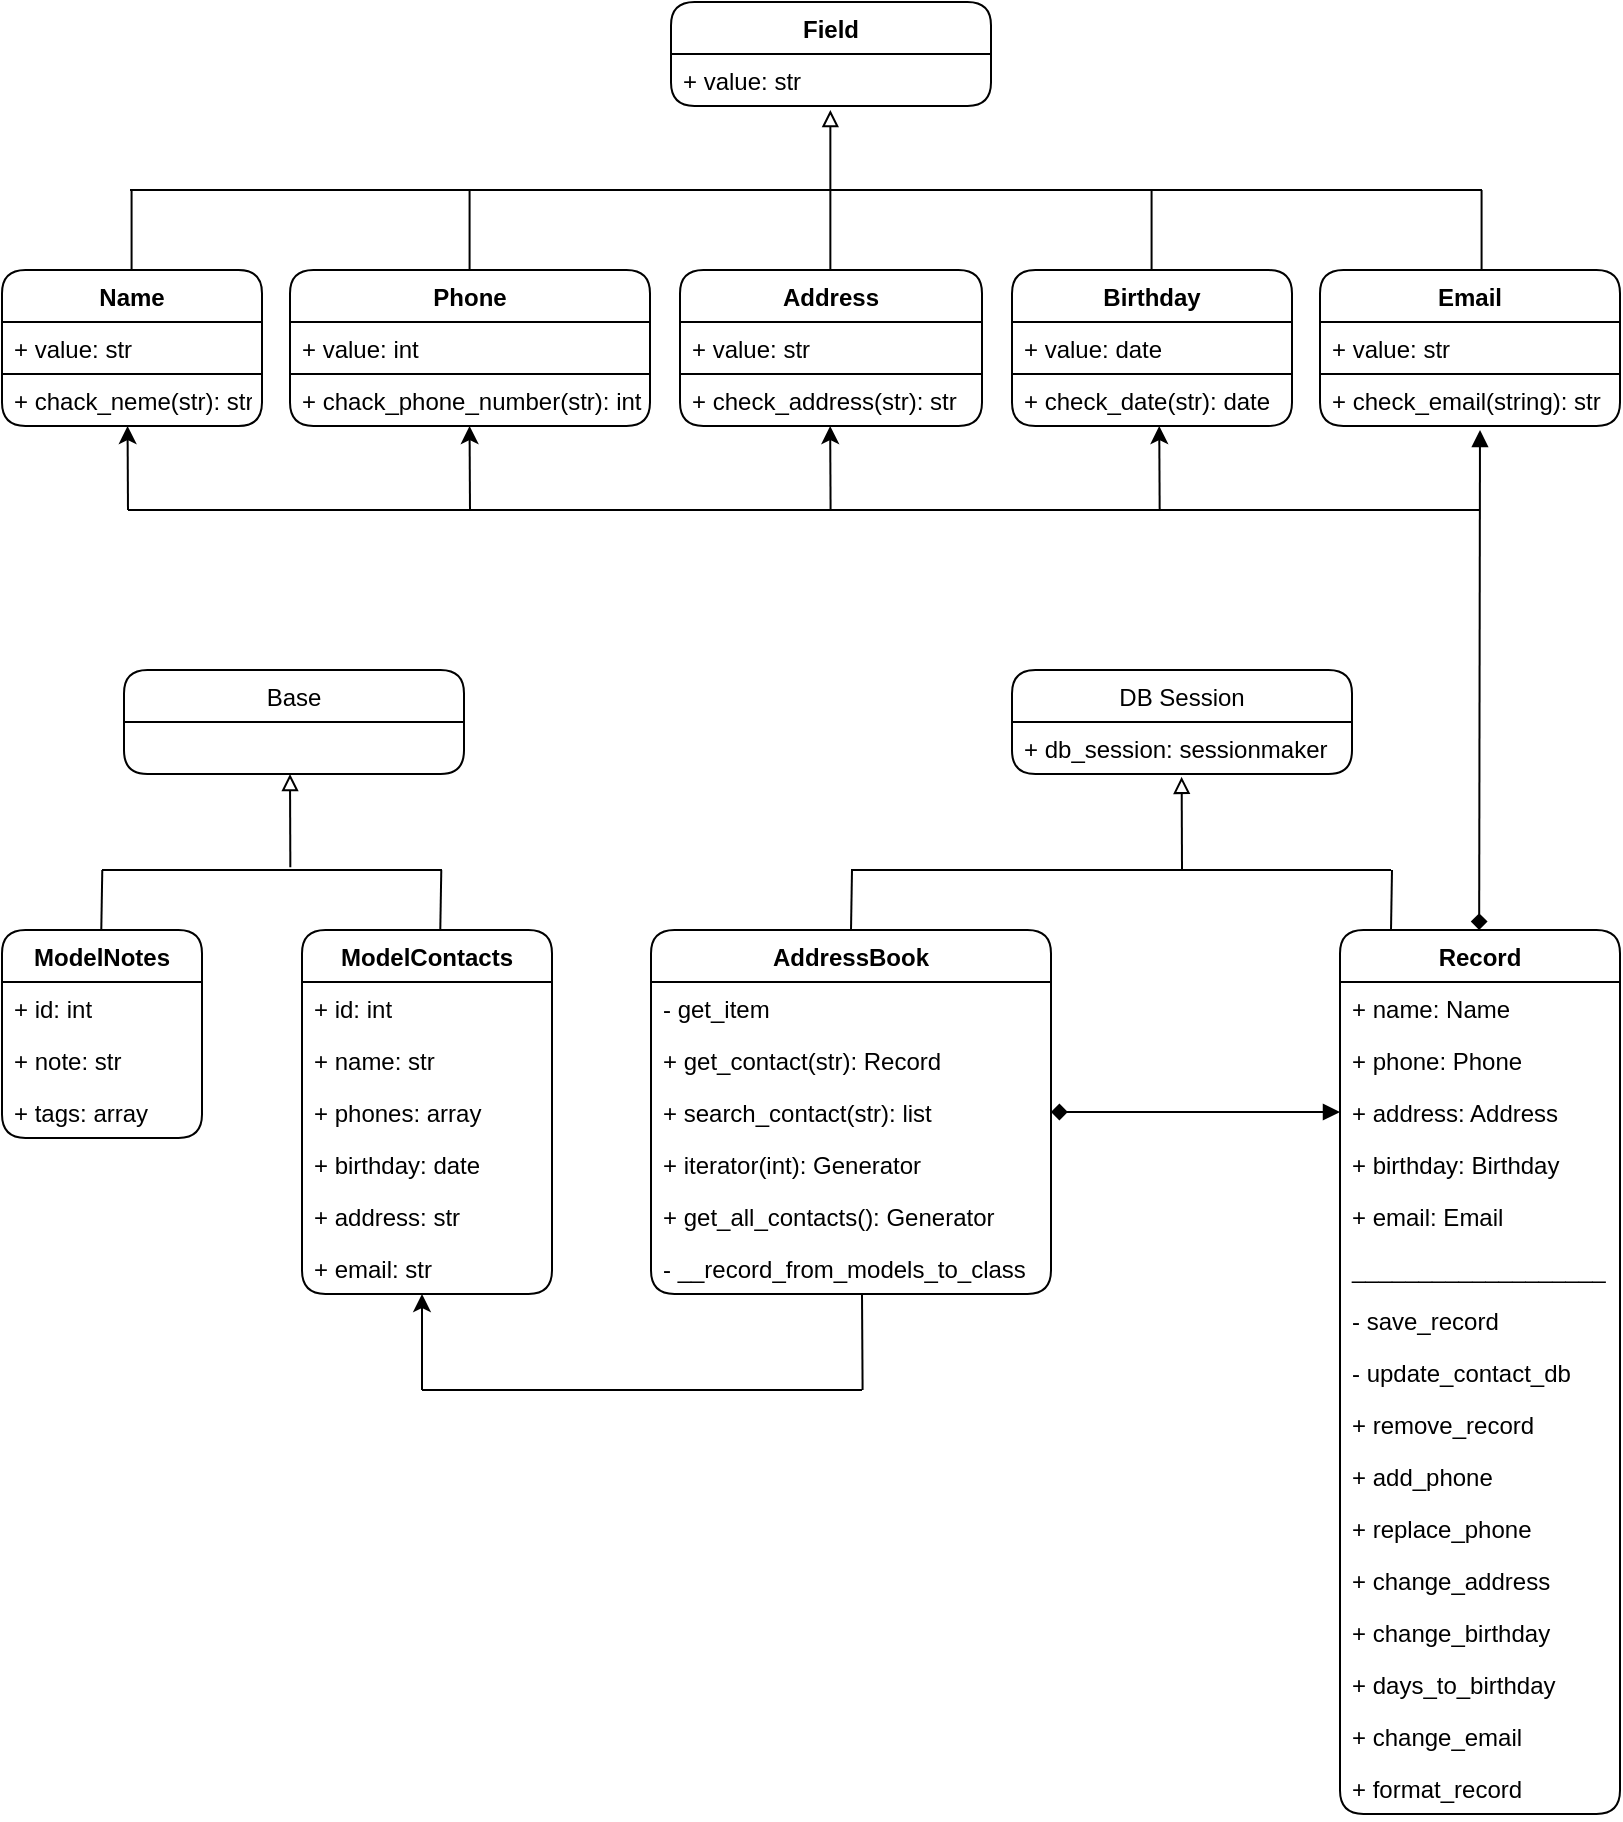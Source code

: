<mxfile>
    <diagram id="9sxRzLPcMU9nBUHkP8Dl" name="Page-1">
        <mxGraphModel dx="1751" dy="1195" grid="1" gridSize="10" guides="1" tooltips="1" connect="1" arrows="1" fold="1" page="1" pageScale="1" pageWidth="827" pageHeight="1169" math="0" shadow="0">
            <root>
                <mxCell id="0"/>
                <mxCell id="1" parent="0"/>
                <mxCell id="2" value="Email" style="swimlane;fontStyle=1;childLayout=stackLayout;horizontal=1;startSize=26;fillColor=none;horizontalStack=0;resizeParent=1;resizeParentMax=0;resizeLast=0;collapsible=1;marginBottom=0;rounded=1;" vertex="1" parent="1">
                    <mxGeometry x="669" y="160" width="150" height="78" as="geometry"/>
                </mxCell>
                <mxCell id="3" value="+ value: str" style="text;strokeColor=default;fillColor=none;align=left;verticalAlign=top;spacingLeft=4;spacingRight=4;overflow=hidden;rotatable=0;points=[[0,0.5],[1,0.5]];portConstraint=eastwest;" vertex="1" parent="2">
                    <mxGeometry y="26" width="150" height="26" as="geometry"/>
                </mxCell>
                <mxCell id="4" value="+ check_email(string): str" style="text;strokeColor=none;fillColor=none;align=left;verticalAlign=top;spacingLeft=4;spacingRight=4;overflow=hidden;rotatable=0;points=[[0,0.5],[1,0.5]];portConstraint=eastwest;" vertex="1" parent="2">
                    <mxGeometry y="52" width="150" height="26" as="geometry"/>
                </mxCell>
                <mxCell id="6" value="Name" style="swimlane;fontStyle=1;childLayout=stackLayout;horizontal=1;startSize=26;fillColor=none;horizontalStack=0;resizeParent=1;resizeParentMax=0;resizeLast=0;collapsible=1;marginBottom=0;rounded=1;" vertex="1" parent="1">
                    <mxGeometry x="10" y="160" width="130" height="78" as="geometry">
                        <mxRectangle x="10" y="180" width="70" height="26" as="alternateBounds"/>
                    </mxGeometry>
                </mxCell>
                <mxCell id="7" value="+ value: str" style="text;strokeColor=default;fillColor=none;align=left;verticalAlign=top;spacingLeft=4;spacingRight=4;overflow=hidden;rotatable=0;points=[[0,0.5],[1,0.5]];portConstraint=eastwest;" vertex="1" parent="6">
                    <mxGeometry y="26" width="130" height="26" as="geometry"/>
                </mxCell>
                <mxCell id="8" value="+ chack_neme(str): str" style="text;strokeColor=none;fillColor=none;align=left;verticalAlign=top;spacingLeft=4;spacingRight=4;overflow=hidden;rotatable=0;points=[[0,0.5],[1,0.5]];portConstraint=eastwest;" vertex="1" parent="6">
                    <mxGeometry y="52" width="130" height="26" as="geometry"/>
                </mxCell>
                <mxCell id="10" value="Birthday" style="swimlane;fontStyle=1;childLayout=stackLayout;horizontal=1;startSize=26;fillColor=none;horizontalStack=0;resizeParent=1;resizeParentMax=0;resizeLast=0;collapsible=1;marginBottom=0;rounded=1;" vertex="1" parent="1">
                    <mxGeometry x="515" y="160" width="140" height="78" as="geometry"/>
                </mxCell>
                <mxCell id="11" value="+ value: date" style="text;strokeColor=default;fillColor=none;align=left;verticalAlign=top;spacingLeft=4;spacingRight=4;overflow=hidden;rotatable=0;points=[[0,0.5],[1,0.5]];portConstraint=eastwest;" vertex="1" parent="10">
                    <mxGeometry y="26" width="140" height="26" as="geometry"/>
                </mxCell>
                <mxCell id="12" value="+ check_date(str): date" style="text;strokeColor=none;fillColor=none;align=left;verticalAlign=top;spacingLeft=4;spacingRight=4;overflow=hidden;rotatable=0;points=[[0,0.5],[1,0.5]];portConstraint=eastwest;" vertex="1" parent="10">
                    <mxGeometry y="52" width="140" height="26" as="geometry"/>
                </mxCell>
                <mxCell id="14" value="Address" style="swimlane;fontStyle=1;childLayout=stackLayout;horizontal=1;startSize=26;fillColor=none;horizontalStack=0;resizeParent=1;resizeParentMax=0;resizeLast=0;collapsible=1;marginBottom=0;rounded=1;" vertex="1" parent="1">
                    <mxGeometry x="349" y="160" width="151" height="78" as="geometry"/>
                </mxCell>
                <mxCell id="15" value="+ value: str" style="text;strokeColor=default;fillColor=none;align=left;verticalAlign=top;spacingLeft=4;spacingRight=4;overflow=hidden;rotatable=0;points=[[0,0.5],[1,0.5]];portConstraint=eastwest;" vertex="1" parent="14">
                    <mxGeometry y="26" width="151" height="26" as="geometry"/>
                </mxCell>
                <mxCell id="16" value="+ check_address(str): str" style="text;strokeColor=none;fillColor=none;align=left;verticalAlign=top;spacingLeft=4;spacingRight=3;overflow=hidden;rotatable=0;points=[[0,0.5],[1,0.5]];portConstraint=eastwest;" vertex="1" parent="14">
                    <mxGeometry y="52" width="151" height="26" as="geometry"/>
                </mxCell>
                <mxCell id="18" value="Phone" style="swimlane;fontStyle=1;childLayout=stackLayout;horizontal=1;startSize=26;fillColor=none;horizontalStack=0;resizeParent=1;resizeParentMax=0;resizeLast=0;collapsible=1;marginBottom=0;rounded=1;" vertex="1" parent="1">
                    <mxGeometry x="154" y="160" width="180" height="78" as="geometry"/>
                </mxCell>
                <mxCell id="19" value="+ value: int" style="text;strokeColor=default;fillColor=none;align=left;verticalAlign=top;spacingLeft=4;spacingRight=4;overflow=hidden;rotatable=0;points=[[0,0.5],[1,0.5]];portConstraint=eastwest;" vertex="1" parent="18">
                    <mxGeometry y="26" width="180" height="26" as="geometry"/>
                </mxCell>
                <mxCell id="20" value="+ chack_phone_number(str): int" style="text;strokeColor=none;fillColor=none;align=left;verticalAlign=top;spacingLeft=4;spacingRight=3;overflow=hidden;rotatable=0;points=[[0,0.5],[1,0.5]];portConstraint=eastwest;" vertex="1" parent="18">
                    <mxGeometry y="52" width="180" height="26" as="geometry"/>
                </mxCell>
                <mxCell id="22" value="Field" style="swimlane;fontStyle=1;childLayout=stackLayout;horizontal=1;startSize=26;fillColor=none;horizontalStack=0;resizeParent=1;resizeParentMax=0;resizeLast=0;collapsible=1;marginBottom=0;rounded=1;" vertex="1" parent="1">
                    <mxGeometry x="344.5" y="26" width="160" height="52" as="geometry"/>
                </mxCell>
                <mxCell id="23" value="+ value: str" style="text;strokeColor=none;fillColor=none;align=left;verticalAlign=top;spacingLeft=4;spacingRight=4;overflow=hidden;rotatable=0;points=[[0,0.5],[1,0.5]];portConstraint=eastwest;" vertex="1" parent="22">
                    <mxGeometry y="26" width="160" height="26" as="geometry"/>
                </mxCell>
                <mxCell id="37" value="DB Session" style="swimlane;fontStyle=0;childLayout=stackLayout;horizontal=1;startSize=26;fillColor=none;horizontalStack=0;resizeParent=1;resizeParentMax=0;resizeLast=0;collapsible=1;marginBottom=0;rounded=1;" vertex="1" parent="1">
                    <mxGeometry x="515" y="360" width="170" height="52" as="geometry"/>
                </mxCell>
                <mxCell id="38" value="+ db_session: sessionmaker" style="text;strokeColor=none;fillColor=none;align=left;verticalAlign=top;spacingLeft=4;spacingRight=4;overflow=hidden;rotatable=0;points=[[0,0.5],[1,0.5]];portConstraint=eastwest;" vertex="1" parent="37">
                    <mxGeometry y="26" width="170" height="26" as="geometry"/>
                </mxCell>
                <mxCell id="54" value="Record" style="swimlane;fontStyle=1;childLayout=stackLayout;horizontal=1;startSize=26;fillColor=none;horizontalStack=0;resizeParent=1;resizeParentMax=0;resizeLast=0;collapsible=1;marginBottom=0;rounded=1;" vertex="1" parent="1">
                    <mxGeometry x="679" y="490" width="140" height="442" as="geometry"/>
                </mxCell>
                <mxCell id="55" value="+ name: Name" style="text;strokeColor=none;fillColor=none;align=left;verticalAlign=top;spacingLeft=4;spacingRight=4;overflow=hidden;rotatable=0;points=[[0,0.5],[1,0.5]];portConstraint=eastwest;" vertex="1" parent="54">
                    <mxGeometry y="26" width="140" height="26" as="geometry"/>
                </mxCell>
                <mxCell id="58" value="+ phone: Phone" style="text;strokeColor=none;fillColor=none;align=left;verticalAlign=top;spacingLeft=4;spacingRight=4;overflow=hidden;rotatable=0;points=[[0,0.5],[1,0.5]];portConstraint=eastwest;" vertex="1" parent="54">
                    <mxGeometry y="52" width="140" height="26" as="geometry"/>
                </mxCell>
                <mxCell id="56" value="+ address: Address" style="text;strokeColor=none;fillColor=none;align=left;verticalAlign=top;spacingLeft=4;spacingRight=4;overflow=hidden;rotatable=0;points=[[0,0.5],[1,0.5]];portConstraint=eastwest;" vertex="1" parent="54">
                    <mxGeometry y="78" width="140" height="26" as="geometry"/>
                </mxCell>
                <mxCell id="59" value="+ birthday: Birthday" style="text;strokeColor=none;fillColor=none;align=left;verticalAlign=top;spacingLeft=4;spacingRight=4;overflow=hidden;rotatable=0;points=[[0,0.5],[1,0.5]];portConstraint=eastwest;" vertex="1" parent="54">
                    <mxGeometry y="104" width="140" height="26" as="geometry"/>
                </mxCell>
                <mxCell id="60" value="+ email: Email" style="text;strokeColor=none;fillColor=none;align=left;verticalAlign=top;spacingLeft=4;spacingRight=4;overflow=hidden;rotatable=0;points=[[0,0.5],[1,0.5]];portConstraint=eastwest;" vertex="1" parent="54">
                    <mxGeometry y="130" width="140" height="26" as="geometry"/>
                </mxCell>
                <mxCell id="65" value="___________________" style="text;strokeColor=none;fillColor=none;align=left;verticalAlign=top;spacingLeft=4;spacingRight=4;overflow=hidden;rotatable=0;points=[[0,0.5],[1,0.5]];portConstraint=eastwest;rounded=0;glass=0;" vertex="1" parent="54">
                    <mxGeometry y="156" width="140" height="26" as="geometry"/>
                </mxCell>
                <mxCell id="66" value="- save_record" style="text;strokeColor=none;fillColor=none;align=left;verticalAlign=top;spacingLeft=4;spacingRight=4;overflow=hidden;rotatable=0;points=[[0,0.5],[1,0.5]];portConstraint=eastwest;" vertex="1" parent="54">
                    <mxGeometry y="182" width="140" height="26" as="geometry"/>
                </mxCell>
                <mxCell id="68" value="- update_contact_db" style="text;strokeColor=none;fillColor=none;align=left;verticalAlign=top;spacingLeft=4;spacingRight=4;overflow=hidden;rotatable=0;points=[[0,0.5],[1,0.5]];portConstraint=eastwest;" vertex="1" parent="54">
                    <mxGeometry y="208" width="140" height="26" as="geometry"/>
                </mxCell>
                <mxCell id="70" value="+ remove_record" style="text;strokeColor=none;fillColor=none;align=left;verticalAlign=top;spacingLeft=4;spacingRight=4;overflow=hidden;rotatable=0;points=[[0,0.5],[1,0.5]];portConstraint=eastwest;" vertex="1" parent="54">
                    <mxGeometry y="234" width="140" height="26" as="geometry"/>
                </mxCell>
                <mxCell id="69" value="+ add_phone" style="text;strokeColor=none;fillColor=none;align=left;verticalAlign=top;spacingLeft=4;spacingRight=4;overflow=hidden;rotatable=0;points=[[0,0.5],[1,0.5]];portConstraint=eastwest;" vertex="1" parent="54">
                    <mxGeometry y="260" width="140" height="26" as="geometry"/>
                </mxCell>
                <mxCell id="67" value="+ replace_phone" style="text;strokeColor=none;fillColor=none;align=left;verticalAlign=top;spacingLeft=4;spacingRight=4;overflow=hidden;rotatable=0;points=[[0,0.5],[1,0.5]];portConstraint=eastwest;" vertex="1" parent="54">
                    <mxGeometry y="286" width="140" height="26" as="geometry"/>
                </mxCell>
                <mxCell id="74" value="+ change_address" style="text;strokeColor=none;fillColor=none;align=left;verticalAlign=top;spacingLeft=4;spacingRight=4;overflow=hidden;rotatable=0;points=[[0,0.5],[1,0.5]];portConstraint=eastwest;" vertex="1" parent="54">
                    <mxGeometry y="312" width="140" height="26" as="geometry"/>
                </mxCell>
                <mxCell id="71" value="+ change_birthday" style="text;strokeColor=none;fillColor=none;align=left;verticalAlign=top;spacingLeft=4;spacingRight=4;overflow=hidden;rotatable=0;points=[[0,0.5],[1,0.5]];portConstraint=eastwest;" vertex="1" parent="54">
                    <mxGeometry y="338" width="140" height="26" as="geometry"/>
                </mxCell>
                <mxCell id="72" value="+ days_to_birthday" style="text;strokeColor=none;fillColor=none;align=left;verticalAlign=top;spacingLeft=4;spacingRight=4;overflow=hidden;rotatable=0;points=[[0,0.5],[1,0.5]];portConstraint=eastwest;" vertex="1" parent="54">
                    <mxGeometry y="364" width="140" height="26" as="geometry"/>
                </mxCell>
                <mxCell id="73" value="+ change_email" style="text;strokeColor=none;fillColor=none;align=left;verticalAlign=top;spacingLeft=4;spacingRight=4;overflow=hidden;rotatable=0;points=[[0,0.5],[1,0.5]];portConstraint=eastwest;" vertex="1" parent="54">
                    <mxGeometry y="390" width="140" height="26" as="geometry"/>
                </mxCell>
                <mxCell id="57" value="+ format_record" style="text;strokeColor=none;fillColor=none;align=left;verticalAlign=top;spacingLeft=4;spacingRight=4;overflow=hidden;rotatable=0;points=[[0,0.5],[1,0.5]];portConstraint=eastwest;" vertex="1" parent="54">
                    <mxGeometry y="416" width="140" height="26" as="geometry"/>
                </mxCell>
                <mxCell id="75" value="AddressBook" style="swimlane;fontStyle=1;childLayout=stackLayout;horizontal=1;startSize=26;fillColor=none;horizontalStack=0;resizeParent=1;resizeParentMax=0;resizeLast=0;collapsible=1;marginBottom=0;rounded=1;glass=0;sketch=0;strokeColor=default;swimlaneLine=1;shadow=0;" vertex="1" parent="1">
                    <mxGeometry x="334.5" y="490" width="200" height="182" as="geometry"/>
                </mxCell>
                <mxCell id="76" value="- get_item" style="text;strokeColor=none;fillColor=none;align=left;verticalAlign=top;spacingLeft=4;spacingRight=4;overflow=hidden;rotatable=0;points=[[0,0.5],[1,0.5]];portConstraint=eastwest;rounded=0;glass=0;sketch=1;" vertex="1" parent="75">
                    <mxGeometry y="26" width="200" height="26" as="geometry"/>
                </mxCell>
                <mxCell id="77" value="+ get_contact(str): Record" style="text;strokeColor=none;fillColor=none;align=left;verticalAlign=top;spacingLeft=4;spacingRight=4;overflow=hidden;rotatable=0;points=[[0,0.5],[1,0.5]];portConstraint=eastwest;rounded=0;glass=0;sketch=1;" vertex="1" parent="75">
                    <mxGeometry y="52" width="200" height="26" as="geometry"/>
                </mxCell>
                <mxCell id="78" value="+ search_contact(str): list" style="text;strokeColor=none;fillColor=none;align=left;verticalAlign=top;spacingLeft=4;spacingRight=4;overflow=hidden;rotatable=0;points=[[0,0.5],[1,0.5]];portConstraint=eastwest;rounded=0;glass=0;sketch=1;" vertex="1" parent="75">
                    <mxGeometry y="78" width="200" height="26" as="geometry"/>
                </mxCell>
                <mxCell id="80" value="+ iterator(int): Generator" style="text;strokeColor=none;fillColor=none;align=left;verticalAlign=top;spacingLeft=4;spacingRight=4;overflow=hidden;rotatable=0;points=[[0,0.5],[1,0.5]];portConstraint=eastwest;rounded=0;glass=0;sketch=1;" vertex="1" parent="75">
                    <mxGeometry y="104" width="200" height="26" as="geometry"/>
                </mxCell>
                <mxCell id="81" value="+ get_all_contacts(): Generator" style="text;strokeColor=none;fillColor=none;align=left;verticalAlign=top;spacingLeft=4;spacingRight=4;overflow=hidden;rotatable=0;points=[[0,0.5],[1,0.5]];portConstraint=eastwest;rounded=0;glass=0;sketch=1;" vertex="1" parent="75">
                    <mxGeometry y="130" width="200" height="26" as="geometry"/>
                </mxCell>
                <mxCell id="79" value="- __record_from_models_to_class" style="text;strokeColor=none;fillColor=none;align=left;verticalAlign=top;spacingLeft=4;spacingRight=4;overflow=hidden;rotatable=0;points=[[0,0.5],[1,0.5]];portConstraint=eastwest;rounded=0;glass=0;sketch=1;" vertex="1" parent="75">
                    <mxGeometry y="156" width="200" height="26" as="geometry"/>
                </mxCell>
                <mxCell id="82" value="Base" style="swimlane;fontStyle=0;childLayout=stackLayout;horizontal=1;startSize=26;fillColor=none;horizontalStack=0;resizeParent=1;resizeParentMax=0;resizeLast=0;collapsible=1;marginBottom=0;rounded=1;" vertex="1" parent="1">
                    <mxGeometry x="71" y="360" width="170" height="52" as="geometry"/>
                </mxCell>
                <mxCell id="84" value="ModelNotes" style="swimlane;fontStyle=1;childLayout=stackLayout;horizontal=1;startSize=26;fillColor=none;horizontalStack=0;resizeParent=1;resizeParentMax=0;resizeLast=0;collapsible=1;marginBottom=0;rounded=1;glass=0;sketch=0;strokeColor=default;swimlaneLine=1;shadow=0;" vertex="1" parent="1">
                    <mxGeometry x="10" y="490" width="100" height="104" as="geometry"/>
                </mxCell>
                <mxCell id="85" value="+ id: int" style="text;strokeColor=none;fillColor=none;align=left;verticalAlign=top;spacingLeft=4;spacingRight=4;overflow=hidden;rotatable=0;points=[[0,0.5],[1,0.5]];portConstraint=eastwest;rounded=0;glass=0;sketch=1;" vertex="1" parent="84">
                    <mxGeometry y="26" width="100" height="26" as="geometry"/>
                </mxCell>
                <mxCell id="86" value="+ note: str" style="text;strokeColor=none;fillColor=none;align=left;verticalAlign=top;spacingLeft=4;spacingRight=4;overflow=hidden;rotatable=0;points=[[0,0.5],[1,0.5]];portConstraint=eastwest;rounded=0;glass=0;sketch=1;" vertex="1" parent="84">
                    <mxGeometry y="52" width="100" height="26" as="geometry"/>
                </mxCell>
                <mxCell id="87" value="+ tags: array" style="text;strokeColor=none;fillColor=none;align=left;verticalAlign=top;spacingLeft=4;spacingRight=4;overflow=hidden;rotatable=0;points=[[0,0.5],[1,0.5]];portConstraint=eastwest;rounded=0;glass=0;sketch=1;" vertex="1" parent="84">
                    <mxGeometry y="78" width="100" height="26" as="geometry"/>
                </mxCell>
                <mxCell id="91" value="ModelContacts" style="swimlane;fontStyle=1;childLayout=stackLayout;horizontal=1;startSize=26;fillColor=none;horizontalStack=0;resizeParent=1;resizeParentMax=0;resizeLast=0;collapsible=1;marginBottom=0;rounded=1;glass=0;sketch=0;strokeColor=default;swimlaneLine=1;shadow=0;" vertex="1" parent="1">
                    <mxGeometry x="160" y="490" width="125" height="182" as="geometry"/>
                </mxCell>
                <mxCell id="92" value="+ id: int" style="text;strokeColor=none;fillColor=none;align=left;verticalAlign=top;spacingLeft=4;spacingRight=4;overflow=hidden;rotatable=0;points=[[0,0.5],[1,0.5]];portConstraint=eastwest;rounded=0;glass=0;sketch=1;" vertex="1" parent="91">
                    <mxGeometry y="26" width="125" height="26" as="geometry"/>
                </mxCell>
                <mxCell id="93" value="+ name: str" style="text;strokeColor=none;fillColor=none;align=left;verticalAlign=top;spacingLeft=4;spacingRight=4;overflow=hidden;rotatable=0;points=[[0,0.5],[1,0.5]];portConstraint=eastwest;rounded=0;glass=0;sketch=1;" vertex="1" parent="91">
                    <mxGeometry y="52" width="125" height="26" as="geometry"/>
                </mxCell>
                <mxCell id="94" value="+ phones: array" style="text;strokeColor=none;fillColor=none;align=left;verticalAlign=top;spacingLeft=4;spacingRight=4;overflow=hidden;rotatable=0;points=[[0,0.5],[1,0.5]];portConstraint=eastwest;rounded=0;glass=0;sketch=1;" vertex="1" parent="91">
                    <mxGeometry y="78" width="125" height="26" as="geometry"/>
                </mxCell>
                <mxCell id="95" value="+ birthday: date" style="text;strokeColor=none;fillColor=none;align=left;verticalAlign=top;spacingLeft=4;spacingRight=4;overflow=hidden;rotatable=0;points=[[0,0.5],[1,0.5]];portConstraint=eastwest;rounded=0;glass=0;sketch=1;" vertex="1" parent="91">
                    <mxGeometry y="104" width="125" height="26" as="geometry"/>
                </mxCell>
                <mxCell id="97" value="+ address: str" style="text;strokeColor=none;fillColor=none;align=left;verticalAlign=top;spacingLeft=4;spacingRight=4;overflow=hidden;rotatable=0;points=[[0,0.5],[1,0.5]];portConstraint=eastwest;rounded=0;glass=0;sketch=1;" vertex="1" parent="91">
                    <mxGeometry y="130" width="125" height="26" as="geometry"/>
                </mxCell>
                <mxCell id="96" value="+ email: str" style="text;strokeColor=none;fillColor=none;align=left;verticalAlign=top;spacingLeft=4;spacingRight=4;overflow=hidden;rotatable=0;points=[[0,0.5],[1,0.5]];portConstraint=eastwest;rounded=0;glass=0;sketch=1;" vertex="1" parent="91">
                    <mxGeometry y="156" width="125" height="26" as="geometry"/>
                </mxCell>
                <mxCell id="99" value="" style="endArrow=none;html=1;" edge="1" parent="1">
                    <mxGeometry width="50" height="50" relative="1" as="geometry">
                        <mxPoint x="74" y="120" as="sourcePoint"/>
                        <mxPoint x="750" y="120" as="targetPoint"/>
                    </mxGeometry>
                </mxCell>
                <mxCell id="100" value="" style="endArrow=none;html=1;" edge="1" parent="1">
                    <mxGeometry width="50" height="50" relative="1" as="geometry">
                        <mxPoint x="74.79" y="160" as="sourcePoint"/>
                        <mxPoint x="74.79" y="120" as="targetPoint"/>
                    </mxGeometry>
                </mxCell>
                <mxCell id="101" value="" style="endArrow=none;html=1;" edge="1" parent="1">
                    <mxGeometry width="50" height="50" relative="1" as="geometry">
                        <mxPoint x="243.79" y="160.0" as="sourcePoint"/>
                        <mxPoint x="243.79" y="120.0" as="targetPoint"/>
                    </mxGeometry>
                </mxCell>
                <mxCell id="102" value="" style="endArrow=none;html=1;" edge="1" parent="1">
                    <mxGeometry width="50" height="50" relative="1" as="geometry">
                        <mxPoint x="749.79" y="160.0" as="sourcePoint"/>
                        <mxPoint x="749.79" y="120.0" as="targetPoint"/>
                    </mxGeometry>
                </mxCell>
                <mxCell id="103" value="" style="endArrow=none;html=1;" edge="1" parent="1">
                    <mxGeometry width="50" height="50" relative="1" as="geometry">
                        <mxPoint x="584.79" y="160.0" as="sourcePoint"/>
                        <mxPoint x="584.79" y="120.0" as="targetPoint"/>
                    </mxGeometry>
                </mxCell>
                <mxCell id="104" value="" style="endArrow=block;html=1;endFill=0;" edge="1" parent="1">
                    <mxGeometry width="50" height="50" relative="1" as="geometry">
                        <mxPoint x="424.18" y="160" as="sourcePoint"/>
                        <mxPoint x="424.18" y="80" as="targetPoint"/>
                    </mxGeometry>
                </mxCell>
                <mxCell id="105" value="" style="endArrow=none;html=1;" edge="1" parent="1">
                    <mxGeometry width="50" height="50" relative="1" as="geometry">
                        <mxPoint x="73.0" y="280" as="sourcePoint"/>
                        <mxPoint x="749" y="280" as="targetPoint"/>
                    </mxGeometry>
                </mxCell>
                <mxCell id="107" value="" style="endArrow=classic;html=1;" edge="1" parent="1">
                    <mxGeometry width="50" height="50" relative="1" as="geometry">
                        <mxPoint x="73" y="280" as="sourcePoint"/>
                        <mxPoint x="72.78" y="238" as="targetPoint"/>
                    </mxGeometry>
                </mxCell>
                <mxCell id="108" value="" style="endArrow=classic;html=1;" edge="1" parent="1">
                    <mxGeometry width="50" height="50" relative="1" as="geometry">
                        <mxPoint x="244" y="280" as="sourcePoint"/>
                        <mxPoint x="243.78" y="238" as="targetPoint"/>
                    </mxGeometry>
                </mxCell>
                <mxCell id="110" value="" style="endArrow=classic;html=1;" edge="1" parent="1">
                    <mxGeometry width="50" height="50" relative="1" as="geometry">
                        <mxPoint x="424.3" y="280" as="sourcePoint"/>
                        <mxPoint x="424.08" y="238" as="targetPoint"/>
                    </mxGeometry>
                </mxCell>
                <mxCell id="111" value="" style="endArrow=classic;html=1;" edge="1" parent="1">
                    <mxGeometry width="50" height="50" relative="1" as="geometry">
                        <mxPoint x="588.84" y="280" as="sourcePoint"/>
                        <mxPoint x="588.62" y="238" as="targetPoint"/>
                    </mxGeometry>
                </mxCell>
                <mxCell id="112" value="" style="endArrow=diamond;html=1;endFill=1;entryX=0.5;entryY=0;entryDx=0;entryDy=0;startArrow=block;startFill=1;" edge="1" parent="1">
                    <mxGeometry width="50" height="50" relative="1" as="geometry">
                        <mxPoint x="749" y="240" as="sourcePoint"/>
                        <mxPoint x="748.58" y="490" as="targetPoint"/>
                    </mxGeometry>
                </mxCell>
                <mxCell id="113" value="" style="endArrow=diamond;html=1;endFill=1;entryX=1;entryY=0.5;entryDx=0;entryDy=0;startArrow=block;startFill=1;exitX=0;exitY=0.5;exitDx=0;exitDy=0;" edge="1" parent="1" source="56" target="78">
                    <mxGeometry width="50" height="50" relative="1" as="geometry">
                        <mxPoint x="605" y="570" as="sourcePoint"/>
                        <mxPoint x="604.5" y="730" as="targetPoint"/>
                    </mxGeometry>
                </mxCell>
                <mxCell id="114" value="" style="endArrow=none;html=1;" edge="1" parent="1">
                    <mxGeometry width="50" height="50" relative="1" as="geometry">
                        <mxPoint x="434.5" y="460" as="sourcePoint"/>
                        <mxPoint x="704.5" y="460" as="targetPoint"/>
                    </mxGeometry>
                </mxCell>
                <mxCell id="115" value="" style="endArrow=block;html=1;entryX=0.499;entryY=1.055;entryDx=0;entryDy=0;entryPerimeter=0;endFill=0;" edge="1" parent="1" target="38">
                    <mxGeometry width="50" height="50" relative="1" as="geometry">
                        <mxPoint x="600" y="460" as="sourcePoint"/>
                        <mxPoint x="599.82" y="452.286" as="targetPoint"/>
                    </mxGeometry>
                </mxCell>
                <mxCell id="116" value="" style="endArrow=none;html=1;exitX=0.5;exitY=0;exitDx=0;exitDy=0;" edge="1" parent="1" source="75">
                    <mxGeometry width="50" height="50" relative="1" as="geometry">
                        <mxPoint x="524.5" y="500" as="sourcePoint"/>
                        <mxPoint x="435" y="460" as="targetPoint"/>
                    </mxGeometry>
                </mxCell>
                <mxCell id="117" value="" style="endArrow=none;html=1;exitX=0.5;exitY=0;exitDx=0;exitDy=0;" edge="1" parent="1">
                    <mxGeometry width="50" height="50" relative="1" as="geometry">
                        <mxPoint x="704.5" y="490" as="sourcePoint"/>
                        <mxPoint x="705" y="460" as="targetPoint"/>
                    </mxGeometry>
                </mxCell>
                <mxCell id="118" value="" style="endArrow=none;html=1;exitX=0.5;exitY=0;exitDx=0;exitDy=0;" edge="1" parent="1">
                    <mxGeometry width="50" height="50" relative="1" as="geometry">
                        <mxPoint x="229.14" y="490" as="sourcePoint"/>
                        <mxPoint x="229.64" y="460.0" as="targetPoint"/>
                    </mxGeometry>
                </mxCell>
                <mxCell id="119" value="" style="endArrow=none;html=1;exitX=0.5;exitY=0;exitDx=0;exitDy=0;" edge="1" parent="1">
                    <mxGeometry width="50" height="50" relative="1" as="geometry">
                        <mxPoint x="59.64" y="490" as="sourcePoint"/>
                        <mxPoint x="60.14" y="460.0" as="targetPoint"/>
                    </mxGeometry>
                </mxCell>
                <mxCell id="120" value="" style="endArrow=none;html=1;" edge="1" parent="1">
                    <mxGeometry width="50" height="50" relative="1" as="geometry">
                        <mxPoint x="60" y="460" as="sourcePoint"/>
                        <mxPoint x="230" y="460" as="targetPoint"/>
                    </mxGeometry>
                </mxCell>
                <mxCell id="121" value="" style="endArrow=block;html=1;entryX=0.499;entryY=1.055;entryDx=0;entryDy=0;entryPerimeter=0;endFill=0;" edge="1" parent="1">
                    <mxGeometry width="50" height="50" relative="1" as="geometry">
                        <mxPoint x="154.17" y="458.57" as="sourcePoint"/>
                        <mxPoint x="154.0" y="412.0" as="targetPoint"/>
                    </mxGeometry>
                </mxCell>
                <mxCell id="124" value="" style="endArrow=none;html=1;" edge="1" parent="1">
                    <mxGeometry width="50" height="50" relative="1" as="geometry">
                        <mxPoint x="220" y="720" as="sourcePoint"/>
                        <mxPoint x="440" y="720" as="targetPoint"/>
                    </mxGeometry>
                </mxCell>
                <mxCell id="125" value="" style="endArrow=none;html=1;" edge="1" parent="1">
                    <mxGeometry width="50" height="50" relative="1" as="geometry">
                        <mxPoint x="440.3" y="720" as="sourcePoint"/>
                        <mxPoint x="440" y="672.0" as="targetPoint"/>
                    </mxGeometry>
                </mxCell>
                <mxCell id="126" value="" style="endArrow=classic;html=1;" edge="1" parent="1">
                    <mxGeometry width="50" height="50" relative="1" as="geometry">
                        <mxPoint x="220" y="720" as="sourcePoint"/>
                        <mxPoint x="220" y="672" as="targetPoint"/>
                    </mxGeometry>
                </mxCell>
            </root>
        </mxGraphModel>
    </diagram>
    <diagram name="Page-1" id="ESeKxU3pCWfea8xMNJu7">
        <mxGraphModel grid="1" gridSize="10" guides="1" tooltips="1" connect="1" arrows="1" page="1" fold="1" pageScale="1" pageWidth="850" pageHeight="1100" background="none" math="0" shadow="0">
            <root>
                <mxCell id="0"/>
                <mxCell id="1" parent="0"/>
                <mxCell id="17acba5748e5396b-1" value="frame" style="shape=umlFrame;whiteSpace=wrap;html=1;rounded=0;shadow=0;comic=0;labelBackgroundColor=none;strokeWidth=1;fontFamily=Verdana;fontSize=10;align=center;" parent="1" vertex="1">
                    <mxGeometry x="20" y="20" width="820" height="1060" as="geometry"/>
                </mxCell>
                <mxCell id="5d2195bd80daf111-38" style="edgeStyle=orthogonalEdgeStyle;rounded=0;html=1;dashed=1;labelBackgroundColor=none;startFill=0;endArrow=open;endFill=0;endSize=10;fontFamily=Verdana;fontSize=10;" parent="1" source="17acba5748e5396b-2" target="5d2195bd80daf111-9" edge="1">
                    <mxGeometry relative="1" as="geometry">
                        <Array as="points">
                            <mxPoint x="590" y="721"/>
                        </Array>
                    </mxGeometry>
                </mxCell>
                <mxCell id="5d2195bd80daf111-40" style="edgeStyle=orthogonalEdgeStyle;rounded=0;html=1;dashed=1;labelBackgroundColor=none;startFill=0;endArrow=open;endFill=0;endSize=10;fontFamily=Verdana;fontSize=10;" parent="1" source="17acba5748e5396b-2" target="5d2195bd80daf111-1" edge="1">
                    <mxGeometry relative="1" as="geometry">
                        <Array as="points"/>
                    </mxGeometry>
                </mxCell>
                <mxCell id="17acba5748e5396b-2" value="Classname" style="swimlane;html=1;fontStyle=0;childLayout=stackLayout;horizontal=1;startSize=26;fillColor=none;horizontalStack=0;resizeParent=1;resizeLast=0;collapsible=1;marginBottom=0;swimlaneFillColor=#ffffff;rounded=0;shadow=0;comic=0;labelBackgroundColor=none;strokeWidth=1;fontFamily=Verdana;fontSize=10;align=center;" parent="1" vertex="1">
                    <mxGeometry x="650" y="628" width="160" height="186" as="geometry"/>
                </mxCell>
                <mxCell id="17acba5748e5396b-3" value="+ field: type" style="text;html=1;strokeColor=none;fillColor=none;align=left;verticalAlign=top;spacingLeft=4;spacingRight=4;whiteSpace=wrap;overflow=hidden;rotatable=0;points=[[0,0.5],[1,0.5]];portConstraint=eastwest;" parent="17acba5748e5396b-2" vertex="1">
                    <mxGeometry y="26" width="160" height="26" as="geometry"/>
                </mxCell>
                <mxCell id="17acba5748e5396b-4" value="+ field: type" style="text;html=1;strokeColor=none;fillColor=none;align=left;verticalAlign=top;spacingLeft=4;spacingRight=4;whiteSpace=wrap;overflow=hidden;rotatable=0;points=[[0,0.5],[1,0.5]];portConstraint=eastwest;" parent="17acba5748e5396b-2" vertex="1">
                    <mxGeometry y="52" width="160" height="26" as="geometry"/>
                </mxCell>
                <mxCell id="17acba5748e5396b-6" value="+ field: type" style="text;html=1;strokeColor=none;fillColor=none;align=left;verticalAlign=top;spacingLeft=4;spacingRight=4;whiteSpace=wrap;overflow=hidden;rotatable=0;points=[[0,0.5],[1,0.5]];portConstraint=eastwest;" parent="17acba5748e5396b-2" vertex="1">
                    <mxGeometry y="78" width="160" height="26" as="geometry"/>
                </mxCell>
                <mxCell id="17acba5748e5396b-9" value="+ field: type" style="text;html=1;strokeColor=none;fillColor=none;align=left;verticalAlign=top;spacingLeft=4;spacingRight=4;whiteSpace=wrap;overflow=hidden;rotatable=0;points=[[0,0.5],[1,0.5]];portConstraint=eastwest;" parent="17acba5748e5396b-2" vertex="1">
                    <mxGeometry y="104" width="160" height="26" as="geometry"/>
                </mxCell>
                <mxCell id="17acba5748e5396b-10" value="+ field: type" style="text;html=1;strokeColor=none;fillColor=none;align=left;verticalAlign=top;spacingLeft=4;spacingRight=4;whiteSpace=wrap;overflow=hidden;rotatable=0;points=[[0,0.5],[1,0.5]];portConstraint=eastwest;" parent="17acba5748e5396b-2" vertex="1">
                    <mxGeometry y="130" width="160" height="26" as="geometry"/>
                </mxCell>
                <mxCell id="17acba5748e5396b-8" value="+ field: type" style="text;html=1;strokeColor=none;fillColor=none;align=left;verticalAlign=top;spacingLeft=4;spacingRight=4;whiteSpace=wrap;overflow=hidden;rotatable=0;points=[[0,0.5],[1,0.5]];portConstraint=eastwest;" parent="17acba5748e5396b-2" vertex="1">
                    <mxGeometry y="156" width="160" height="26" as="geometry"/>
                </mxCell>
                <mxCell id="17acba5748e5396b-20" value="Classname" style="swimlane;html=1;fontStyle=0;childLayout=stackLayout;horizontal=1;startSize=26;fillColor=none;horizontalStack=0;resizeParent=1;resizeLast=0;collapsible=1;marginBottom=0;swimlaneFillColor=#ffffff;rounded=0;shadow=0;comic=0;labelBackgroundColor=none;strokeWidth=1;fontFamily=Verdana;fontSize=10;align=center;" parent="1" vertex="1">
                    <mxGeometry x="350" y="42" width="160" height="110" as="geometry"/>
                </mxCell>
                <mxCell id="17acba5748e5396b-21" value="+ field: type" style="text;html=1;strokeColor=none;fillColor=none;align=left;verticalAlign=top;spacingLeft=4;spacingRight=4;whiteSpace=wrap;overflow=hidden;rotatable=0;points=[[0,0.5],[1,0.5]];portConstraint=eastwest;" parent="17acba5748e5396b-20" vertex="1">
                    <mxGeometry y="26" width="160" height="26" as="geometry"/>
                </mxCell>
                <mxCell id="17acba5748e5396b-24" value="+ field: type" style="text;html=1;strokeColor=none;fillColor=none;align=left;verticalAlign=top;spacingLeft=4;spacingRight=4;whiteSpace=wrap;overflow=hidden;rotatable=0;points=[[0,0.5],[1,0.5]];portConstraint=eastwest;" parent="17acba5748e5396b-20" vertex="1">
                    <mxGeometry y="52" width="160" height="26" as="geometry"/>
                </mxCell>
                <mxCell id="17acba5748e5396b-26" value="+ field: type" style="text;html=1;strokeColor=none;fillColor=none;align=left;verticalAlign=top;spacingLeft=4;spacingRight=4;whiteSpace=wrap;overflow=hidden;rotatable=0;points=[[0,0.5],[1,0.5]];portConstraint=eastwest;" parent="17acba5748e5396b-20" vertex="1">
                    <mxGeometry y="78" width="160" height="26" as="geometry"/>
                </mxCell>
                <mxCell id="17acba5748e5396b-30" value="Classname" style="swimlane;html=1;fontStyle=0;childLayout=stackLayout;horizontal=1;startSize=26;fillColor=none;horizontalStack=0;resizeParent=1;resizeLast=0;collapsible=1;marginBottom=0;swimlaneFillColor=#ffffff;rounded=0;shadow=0;comic=0;labelBackgroundColor=none;strokeWidth=1;fontFamily=Verdana;fontSize=10;align=center;" parent="1" vertex="1">
                    <mxGeometry x="580" y="87" width="160" height="110" as="geometry"/>
                </mxCell>
                <mxCell id="17acba5748e5396b-31" value="+ field: type" style="text;html=1;strokeColor=none;fillColor=none;align=left;verticalAlign=top;spacingLeft=4;spacingRight=4;whiteSpace=wrap;overflow=hidden;rotatable=0;points=[[0,0.5],[1,0.5]];portConstraint=eastwest;" parent="17acba5748e5396b-30" vertex="1">
                    <mxGeometry y="26" width="160" height="26" as="geometry"/>
                </mxCell>
                <mxCell id="17acba5748e5396b-32" value="+ field: type" style="text;html=1;strokeColor=none;fillColor=none;align=left;verticalAlign=top;spacingLeft=4;spacingRight=4;whiteSpace=wrap;overflow=hidden;rotatable=0;points=[[0,0.5],[1,0.5]];portConstraint=eastwest;" parent="17acba5748e5396b-30" vertex="1">
                    <mxGeometry y="52" width="160" height="26" as="geometry"/>
                </mxCell>
                <mxCell id="17acba5748e5396b-33" value="+ field: type" style="text;html=1;strokeColor=none;fillColor=none;align=left;verticalAlign=top;spacingLeft=4;spacingRight=4;whiteSpace=wrap;overflow=hidden;rotatable=0;points=[[0,0.5],[1,0.5]];portConstraint=eastwest;" parent="17acba5748e5396b-30" vertex="1">
                    <mxGeometry y="78" width="160" height="26" as="geometry"/>
                </mxCell>
                <mxCell id="17acba5748e5396b-44" value="Classname" style="swimlane;html=1;fontStyle=0;childLayout=stackLayout;horizontal=1;startSize=26;fillColor=none;horizontalStack=0;resizeParent=1;resizeLast=0;collapsible=1;marginBottom=0;swimlaneFillColor=#ffffff;rounded=0;shadow=0;comic=0;labelBackgroundColor=none;strokeWidth=1;fontFamily=Verdana;fontSize=10;align=center;" parent="1" vertex="1">
                    <mxGeometry x="650" y="978" width="160" height="83" as="geometry"/>
                </mxCell>
                <mxCell id="17acba5748e5396b-45" value="+ field: type" style="text;html=1;strokeColor=none;fillColor=none;align=left;verticalAlign=top;spacingLeft=4;spacingRight=4;whiteSpace=wrap;overflow=hidden;rotatable=0;points=[[0,0.5],[1,0.5]];portConstraint=eastwest;" parent="17acba5748e5396b-44" vertex="1">
                    <mxGeometry y="26" width="160" height="26" as="geometry"/>
                </mxCell>
                <mxCell id="17acba5748e5396b-47" value="+ field: type" style="text;html=1;strokeColor=none;fillColor=none;align=left;verticalAlign=top;spacingLeft=4;spacingRight=4;whiteSpace=wrap;overflow=hidden;rotatable=0;points=[[0,0.5],[1,0.5]];portConstraint=eastwest;" parent="17acba5748e5396b-44" vertex="1">
                    <mxGeometry y="52" width="160" height="26" as="geometry"/>
                </mxCell>
                <mxCell id="5d2195bd80daf111-39" style="edgeStyle=orthogonalEdgeStyle;rounded=0;html=1;dashed=1;labelBackgroundColor=none;startFill=0;endArrow=open;endFill=0;endSize=10;fontFamily=Verdana;fontSize=10;" parent="1" source="5d2195bd80daf111-1" target="17acba5748e5396b-44" edge="1">
                    <mxGeometry relative="1" as="geometry"/>
                </mxCell>
                <mxCell id="5d2195bd80daf111-1" value="Classname" style="swimlane;html=1;fontStyle=0;childLayout=stackLayout;horizontal=1;startSize=26;fillColor=none;horizontalStack=0;resizeParent=1;resizeLast=0;collapsible=1;marginBottom=0;swimlaneFillColor=#ffffff;rounded=0;shadow=0;comic=0;labelBackgroundColor=none;strokeWidth=1;fontFamily=Verdana;fontSize=10;align=center;" parent="1" vertex="1">
                    <mxGeometry x="650" y="838" width="160" height="110" as="geometry"/>
                </mxCell>
                <mxCell id="5d2195bd80daf111-2" value="+ field: type" style="text;html=1;strokeColor=none;fillColor=none;align=left;verticalAlign=top;spacingLeft=4;spacingRight=4;whiteSpace=wrap;overflow=hidden;rotatable=0;points=[[0,0.5],[1,0.5]];portConstraint=eastwest;" parent="5d2195bd80daf111-1" vertex="1">
                    <mxGeometry y="26" width="160" height="26" as="geometry"/>
                </mxCell>
                <mxCell id="5d2195bd80daf111-3" value="+ field: type" style="text;html=1;strokeColor=none;fillColor=none;align=left;verticalAlign=top;spacingLeft=4;spacingRight=4;whiteSpace=wrap;overflow=hidden;rotatable=0;points=[[0,0.5],[1,0.5]];portConstraint=eastwest;" parent="5d2195bd80daf111-1" vertex="1">
                    <mxGeometry y="52" width="160" height="26" as="geometry"/>
                </mxCell>
                <mxCell id="5d2195bd80daf111-4" value="+ field: type" style="text;html=1;strokeColor=none;fillColor=none;align=left;verticalAlign=top;spacingLeft=4;spacingRight=4;whiteSpace=wrap;overflow=hidden;rotatable=0;points=[[0,0.5],[1,0.5]];portConstraint=eastwest;" parent="5d2195bd80daf111-1" vertex="1">
                    <mxGeometry y="78" width="160" height="26" as="geometry"/>
                </mxCell>
                <mxCell id="5d2195bd80daf111-41" style="edgeStyle=orthogonalEdgeStyle;rounded=0;html=1;dashed=1;labelBackgroundColor=none;startFill=0;endArrow=open;endFill=0;endSize=10;fontFamily=Verdana;fontSize=10;" parent="1" source="5d2195bd80daf111-5" target="17acba5748e5396b-2" edge="1">
                    <mxGeometry relative="1" as="geometry">
                        <Array as="points"/>
                    </mxGeometry>
                </mxCell>
                <mxCell id="5d2195bd80daf111-5" value="Classname" style="swimlane;html=1;fontStyle=0;childLayout=stackLayout;horizontal=1;startSize=26;fillColor=none;horizontalStack=0;resizeParent=1;resizeLast=0;collapsible=1;marginBottom=0;swimlaneFillColor=#ffffff;rounded=0;shadow=0;comic=0;labelBackgroundColor=none;strokeWidth=1;fontFamily=Verdana;fontSize=10;align=center;" parent="1" vertex="1">
                    <mxGeometry x="650" y="520" width="160" height="83" as="geometry"/>
                </mxCell>
                <mxCell id="5d2195bd80daf111-6" value="+ field: type" style="text;html=1;strokeColor=none;fillColor=none;align=left;verticalAlign=top;spacingLeft=4;spacingRight=4;whiteSpace=wrap;overflow=hidden;rotatable=0;points=[[0,0.5],[1,0.5]];portConstraint=eastwest;" parent="5d2195bd80daf111-5" vertex="1">
                    <mxGeometry y="26" width="160" height="26" as="geometry"/>
                </mxCell>
                <mxCell id="5d2195bd80daf111-7" value="+ field: type" style="text;html=1;strokeColor=none;fillColor=none;align=left;verticalAlign=top;spacingLeft=4;spacingRight=4;whiteSpace=wrap;overflow=hidden;rotatable=0;points=[[0,0.5],[1,0.5]];portConstraint=eastwest;" parent="5d2195bd80daf111-5" vertex="1">
                    <mxGeometry y="52" width="160" height="26" as="geometry"/>
                </mxCell>
                <mxCell id="5d2195bd80daf111-8" value="&amp;laquo;interface&amp;raquo;&lt;br&gt;&lt;b&gt;Name&lt;/b&gt;" style="html=1;rounded=0;shadow=0;comic=0;labelBackgroundColor=none;strokeWidth=1;fontFamily=Verdana;fontSize=10;align=center;" parent="1" vertex="1">
                    <mxGeometry x="490" y="1004" width="110" height="50" as="geometry"/>
                </mxCell>
                <mxCell id="5d2195bd80daf111-35" style="edgeStyle=orthogonalEdgeStyle;rounded=0;html=1;dashed=1;labelBackgroundColor=none;startFill=0;endArrow=open;endFill=0;endSize=10;fontFamily=Verdana;fontSize=10;" parent="1" source="5d2195bd80daf111-9" target="5d2195bd80daf111-8" edge="1">
                    <mxGeometry relative="1" as="geometry">
                        <Array as="points">
                            <mxPoint x="545" y="970"/>
                            <mxPoint x="545" y="970"/>
                        </Array>
                    </mxGeometry>
                </mxCell>
                <mxCell id="5d2195bd80daf111-36" style="edgeStyle=orthogonalEdgeStyle;rounded=0;html=1;dashed=1;labelBackgroundColor=none;startFill=0;endArrow=open;endFill=0;endSize=10;fontFamily=Verdana;fontSize=10;" parent="1" source="5d2195bd80daf111-9" target="5d2195bd80daf111-13" edge="1">
                    <mxGeometry relative="1" as="geometry">
                        <Array as="points">
                            <mxPoint x="550" y="520"/>
                        </Array>
                    </mxGeometry>
                </mxCell>
                <mxCell id="5d2195bd80daf111-9" value="&lt;p style=&quot;margin:0px;margin-top:4px;text-align:center;&quot;&gt;&lt;i&gt;&amp;lt;&amp;lt;Interface&amp;gt;&amp;gt;&lt;/i&gt;&lt;br/&gt;&lt;b&gt;Interface&lt;/b&gt;&lt;/p&gt;&lt;hr size=&quot;1&quot;/&gt;&lt;p style=&quot;margin:0px;margin-left:4px;&quot;&gt;+ field1: Type&lt;br/&gt;+ field2: Type&lt;/p&gt;&lt;hr size=&quot;1&quot;/&gt;&lt;p style=&quot;margin:0px;margin-left:4px;&quot;&gt;+ method1(Type): Type&lt;br/&gt;+ method2(Type, Type): Type&lt;/p&gt;" style="verticalAlign=top;align=left;overflow=fill;fontSize=12;fontFamily=Helvetica;html=1;rounded=0;shadow=0;comic=0;labelBackgroundColor=none;strokeWidth=1" parent="1" vertex="1">
                    <mxGeometry x="415" y="823" width="190" height="140" as="geometry"/>
                </mxCell>
                <mxCell id="5d2195bd80daf111-10" value="&lt;p style=&quot;margin:0px;margin-top:4px;text-align:center;&quot;&gt;&lt;i&gt;&amp;lt;&amp;lt;Interface&amp;gt;&amp;gt;&lt;/i&gt;&lt;br/&gt;&lt;b&gt;Interface&lt;/b&gt;&lt;/p&gt;&lt;hr size=&quot;1&quot;/&gt;&lt;p style=&quot;margin:0px;margin-left:4px;&quot;&gt;+ field1: Type&lt;br/&gt;+ field2: Type&lt;/p&gt;&lt;hr size=&quot;1&quot;/&gt;&lt;p style=&quot;margin:0px;margin-left:4px;&quot;&gt;+ method1(Type): Type&lt;br/&gt;+ method2(Type, Type): Type&lt;/p&gt;" style="verticalAlign=top;align=left;overflow=fill;fontSize=12;fontFamily=Helvetica;html=1;rounded=0;shadow=0;comic=0;labelBackgroundColor=none;strokeWidth=1" parent="1" vertex="1">
                    <mxGeometry x="350" y="572" width="190" height="140" as="geometry"/>
                </mxCell>
                <mxCell id="5d2195bd80daf111-34" style="edgeStyle=orthogonalEdgeStyle;rounded=0;html=1;dashed=1;labelBackgroundColor=none;startFill=0;endArrow=open;endFill=0;endSize=10;fontFamily=Verdana;fontSize=10;" parent="1" source="5d2195bd80daf111-11" target="5d2195bd80daf111-8" edge="1">
                    <mxGeometry relative="1" as="geometry">
                        <Array as="points">
                            <mxPoint x="410" y="1029"/>
                            <mxPoint x="410" y="1029"/>
                        </Array>
                    </mxGeometry>
                </mxCell>
                <mxCell id="5d2195bd80daf111-11" value="&lt;p style=&quot;margin:0px;margin-top:4px;text-align:center;&quot;&gt;&lt;i&gt;&amp;lt;&amp;lt;Interface&amp;gt;&amp;gt;&lt;/i&gt;&lt;br/&gt;&lt;b&gt;Interface&lt;/b&gt;&lt;/p&gt;&lt;hr size=&quot;1&quot;/&gt;&lt;p style=&quot;margin:0px;margin-left:4px;&quot;&gt;+ field1: Type&lt;br/&gt;+ field2: Type&lt;/p&gt;&lt;hr size=&quot;1&quot;/&gt;&lt;p style=&quot;margin:0px;margin-left:4px;&quot;&gt;+ method1(Type): Type&lt;br/&gt;+ method2(Type, Type): Type&lt;/p&gt;" style="verticalAlign=top;align=left;overflow=fill;fontSize=12;fontFamily=Helvetica;html=1;rounded=0;shadow=0;comic=0;labelBackgroundColor=none;strokeWidth=1" parent="1" vertex="1">
                    <mxGeometry x="190" y="908" width="190" height="140" as="geometry"/>
                </mxCell>
                <mxCell id="5d2195bd80daf111-12" value="&lt;p style=&quot;margin:0px;margin-top:4px;text-align:center;&quot;&gt;&lt;i&gt;&amp;lt;&amp;lt;Interface&amp;gt;&amp;gt;&lt;/i&gt;&lt;br/&gt;&lt;b&gt;Interface&lt;/b&gt;&lt;/p&gt;&lt;hr size=&quot;1&quot;/&gt;&lt;p style=&quot;margin:0px;margin-left:4px;&quot;&gt;+ field1: Type&lt;br/&gt;+ field2: Type&lt;/p&gt;&lt;hr size=&quot;1&quot;/&gt;&lt;p style=&quot;margin:0px;margin-left:4px;&quot;&gt;+ method1(Type): Type&lt;br/&gt;+ method2(Type, Type): Type&lt;/p&gt;" style="verticalAlign=top;align=left;overflow=fill;fontSize=12;fontFamily=Helvetica;html=1;rounded=0;shadow=0;comic=0;labelBackgroundColor=none;strokeWidth=1" parent="1" vertex="1">
                    <mxGeometry x="190" y="744" width="190" height="140" as="geometry"/>
                </mxCell>
                <mxCell id="5d2195bd80daf111-13" value="&amp;laquo;interface&amp;raquo;&lt;br&gt;&lt;b&gt;Name&lt;/b&gt;" style="html=1;rounded=0;shadow=0;comic=0;labelBackgroundColor=none;strokeWidth=1;fontFamily=Verdana;fontSize=10;align=center;" parent="1" vertex="1">
                    <mxGeometry x="380" y="495" width="110" height="50" as="geometry"/>
                </mxCell>
                <mxCell id="5d2195bd80daf111-14" value="&amp;laquo;interface&amp;raquo;&lt;br&gt;&lt;b&gt;Name&lt;/b&gt;" style="html=1;rounded=0;shadow=0;comic=0;labelBackgroundColor=none;strokeWidth=1;fontFamily=Verdana;fontSize=10;align=center;" parent="1" vertex="1">
                    <mxGeometry x="380" y="421" width="110" height="50" as="geometry"/>
                </mxCell>
                <mxCell id="5d2195bd80daf111-26" style="edgeStyle=orthogonalEdgeStyle;rounded=0;html=1;dashed=1;labelBackgroundColor=none;startFill=0;endArrow=open;endFill=0;endSize=10;fontFamily=Verdana;fontSize=10;" parent="1" source="5d2195bd80daf111-15" target="5d2195bd80daf111-17" edge="1">
                    <mxGeometry relative="1" as="geometry">
                        <Array as="points"/>
                    </mxGeometry>
                </mxCell>
                <mxCell id="5d2195bd80daf111-15" value="&lt;p style=&quot;margin:0px;margin-top:4px;text-align:center;&quot;&gt;&lt;i&gt;&amp;lt;&amp;lt;Interface&amp;gt;&amp;gt;&lt;/i&gt;&lt;br/&gt;&lt;b&gt;Interface&lt;/b&gt;&lt;/p&gt;&lt;hr size=&quot;1&quot;/&gt;&lt;p style=&quot;margin:0px;margin-left:4px;&quot;&gt;+ field1: Type&lt;br/&gt;+ field2: Type&lt;/p&gt;&lt;hr size=&quot;1&quot;/&gt;&lt;p style=&quot;margin:0px;margin-left:4px;&quot;&gt;+ method1(Type): Type&lt;br/&gt;+ method2(Type, Type): Type&lt;/p&gt;" style="verticalAlign=top;align=left;overflow=fill;fontSize=12;fontFamily=Helvetica;html=1;rounded=0;shadow=0;comic=0;labelBackgroundColor=none;strokeWidth=1" parent="1" vertex="1">
                    <mxGeometry x="450" y="230" width="190" height="140" as="geometry"/>
                </mxCell>
                <mxCell id="5d2195bd80daf111-16" value="Text" style="text;html=1;resizable=0;points=[];autosize=1;align=left;verticalAlign=top;spacingTop=-4;fontSize=10;fontFamily=Verdana;fontColor=#000000;" parent="1" vertex="1">
                    <mxGeometry x="450" y="454" width="40" height="10" as="geometry"/>
                </mxCell>
                <mxCell id="5d2195bd80daf111-17" value="&amp;laquo;interface&amp;raquo;&lt;br&gt;&lt;b&gt;Name&lt;/b&gt;" style="html=1;rounded=0;shadow=0;comic=0;labelBackgroundColor=none;strokeWidth=1;fontFamily=Verdana;fontSize=10;align=center;" parent="1" vertex="1">
                    <mxGeometry x="685" y="275" width="110" height="50" as="geometry"/>
                </mxCell>
                <mxCell id="5d2195bd80daf111-21" style="edgeStyle=orthogonalEdgeStyle;rounded=0;html=1;labelBackgroundColor=none;startFill=0;endArrow=open;endFill=0;endSize=10;fontFamily=Verdana;fontSize=10;dashed=1;" parent="1" source="5d2195bd80daf111-18" target="17acba5748e5396b-20" edge="1">
                    <mxGeometry relative="1" as="geometry"/>
                </mxCell>
                <mxCell id="5d2195bd80daf111-22" style="edgeStyle=orthogonalEdgeStyle;rounded=0;html=1;exitX=1;exitY=0.75;dashed=1;labelBackgroundColor=none;startFill=0;endArrow=open;endFill=0;endSize=10;fontFamily=Verdana;fontSize=10;" parent="1" source="5d2195bd80daf111-18" target="17acba5748e5396b-30" edge="1">
                    <mxGeometry relative="1" as="geometry">
                        <Array as="points">
                            <mxPoint x="530" y="192"/>
                            <mxPoint x="530" y="142"/>
                        </Array>
                    </mxGeometry>
                </mxCell>
                <mxCell id="5d2195bd80daf111-18" value="&lt;p style=&quot;margin:0px;margin-top:4px;text-align:center;&quot;&gt;&lt;i&gt;&amp;lt;&amp;lt;Interface&amp;gt;&amp;gt;&lt;/i&gt;&lt;br/&gt;&lt;b&gt;Interface&lt;/b&gt;&lt;/p&gt;&lt;hr size=&quot;1&quot;/&gt;&lt;p style=&quot;margin:0px;margin-left:4px;&quot;&gt;+ field1: Type&lt;br/&gt;+ field2: Type&lt;/p&gt;&lt;hr size=&quot;1&quot;/&gt;&lt;p style=&quot;margin:0px;margin-left:4px;&quot;&gt;+ method1(Type): Type&lt;br/&gt;+ method2(Type, Type): Type&lt;/p&gt;" style="verticalAlign=top;align=left;overflow=fill;fontSize=12;fontFamily=Helvetica;html=1;rounded=0;shadow=0;comic=0;labelBackgroundColor=none;strokeWidth=1" parent="1" vertex="1">
                    <mxGeometry x="60" y="87" width="190" height="140" as="geometry"/>
                </mxCell>
                <mxCell id="5d2195bd80daf111-23" style="edgeStyle=orthogonalEdgeStyle;rounded=0;html=1;dashed=1;labelBackgroundColor=none;startFill=0;endArrow=open;endFill=0;endSize=10;fontFamily=Verdana;fontSize=10;" parent="1" source="5d2195bd80daf111-19" target="17acba5748e5396b-20" edge="1">
                    <mxGeometry relative="1" as="geometry">
                        <Array as="points">
                            <mxPoint x="320" y="290"/>
                            <mxPoint x="320" y="120"/>
                        </Array>
                    </mxGeometry>
                </mxCell>
                <mxCell id="5d2195bd80daf111-24" style="edgeStyle=orthogonalEdgeStyle;rounded=0;html=1;dashed=1;labelBackgroundColor=none;startFill=0;endArrow=open;endFill=0;endSize=10;fontFamily=Verdana;fontSize=10;" parent="1" source="5d2195bd80daf111-19" target="17acba5748e5396b-30" edge="1">
                    <mxGeometry relative="1" as="geometry">
                        <Array as="points">
                            <mxPoint x="350" y="310"/>
                            <mxPoint x="350" y="210"/>
                            <mxPoint x="550" y="210"/>
                            <mxPoint x="550" y="160"/>
                        </Array>
                    </mxGeometry>
                </mxCell>
                <mxCell id="5d2195bd80daf111-25" style="edgeStyle=orthogonalEdgeStyle;rounded=0;html=1;dashed=1;labelBackgroundColor=none;startFill=0;endArrow=open;endFill=0;endSize=10;fontFamily=Verdana;fontSize=10;" parent="1" source="5d2195bd80daf111-19" target="5d2195bd80daf111-15" edge="1">
                    <mxGeometry relative="1" as="geometry">
                        <Array as="points">
                            <mxPoint x="370" y="340"/>
                            <mxPoint x="370" y="300"/>
                        </Array>
                    </mxGeometry>
                </mxCell>
                <mxCell id="5d2195bd80daf111-27" style="edgeStyle=orthogonalEdgeStyle;rounded=0;html=1;exitX=1;exitY=0.75;dashed=1;labelBackgroundColor=none;startFill=0;endArrow=open;endFill=0;endSize=10;fontFamily=Verdana;fontSize=10;" parent="1" source="5d2195bd80daf111-19" target="5d2195bd80daf111-14" edge="1">
                    <mxGeometry relative="1" as="geometry">
                        <Array as="points">
                            <mxPoint x="320" y="375"/>
                            <mxPoint x="320" y="440"/>
                        </Array>
                    </mxGeometry>
                </mxCell>
                <mxCell id="5d2195bd80daf111-19" value="&lt;p style=&quot;margin:0px;margin-top:4px;text-align:center;&quot;&gt;&lt;i&gt;&amp;lt;&amp;lt;Interface&amp;gt;&amp;gt;&lt;/i&gt;&lt;br/&gt;&lt;b&gt;Interface&lt;/b&gt;&lt;/p&gt;&lt;hr size=&quot;1&quot;/&gt;&lt;p style=&quot;margin:0px;margin-left:4px;&quot;&gt;+ field1: Type&lt;br/&gt;+ field2: Type&lt;/p&gt;&lt;hr size=&quot;1&quot;/&gt;&lt;p style=&quot;margin:0px;margin-left:4px;&quot;&gt;+ method1(Type): Type&lt;br/&gt;+ method2(Type, Type): Type&lt;/p&gt;" style="verticalAlign=top;align=left;overflow=fill;fontSize=12;fontFamily=Helvetica;html=1;rounded=0;shadow=0;comic=0;labelBackgroundColor=none;strokeWidth=1" parent="1" vertex="1">
                    <mxGeometry x="60" y="270" width="190" height="140" as="geometry"/>
                </mxCell>
                <mxCell id="5d2195bd80daf111-28" style="edgeStyle=orthogonalEdgeStyle;rounded=0;html=1;dashed=1;labelBackgroundColor=none;startFill=0;endArrow=open;endFill=0;endSize=10;fontFamily=Verdana;fontSize=10;" parent="1" source="5d2195bd80daf111-20" target="5d2195bd80daf111-14" edge="1">
                    <mxGeometry relative="1" as="geometry">
                        <Array as="points">
                            <mxPoint x="320" y="490"/>
                            <mxPoint x="320" y="460"/>
                        </Array>
                    </mxGeometry>
                </mxCell>
                <mxCell id="5d2195bd80daf111-29" style="edgeStyle=orthogonalEdgeStyle;rounded=0;html=1;dashed=1;labelBackgroundColor=none;startFill=0;endArrow=open;endFill=0;endSize=10;fontFamily=Verdana;fontSize=10;" parent="1" source="5d2195bd80daf111-20" target="5d2195bd80daf111-13" edge="1">
                    <mxGeometry relative="1" as="geometry"/>
                </mxCell>
                <mxCell id="5d2195bd80daf111-30" style="edgeStyle=orthogonalEdgeStyle;rounded=0;html=1;dashed=1;labelBackgroundColor=none;startFill=0;endArrow=open;endFill=0;endSize=10;fontFamily=Verdana;fontSize=10;" parent="1" source="5d2195bd80daf111-20" target="5d2195bd80daf111-10" edge="1">
                    <mxGeometry relative="1" as="geometry">
                        <Array as="points">
                            <mxPoint x="300" y="580"/>
                            <mxPoint x="300" y="642"/>
                        </Array>
                    </mxGeometry>
                </mxCell>
                <mxCell id="5d2195bd80daf111-31" style="edgeStyle=orthogonalEdgeStyle;rounded=0;html=1;dashed=1;labelBackgroundColor=none;startFill=0;endArrow=open;endFill=0;endSize=10;fontFamily=Verdana;fontSize=10;" parent="1" source="5d2195bd80daf111-20" target="5d2195bd80daf111-5" edge="1">
                    <mxGeometry relative="1" as="geometry">
                        <Array as="points">
                            <mxPoint x="350" y="560"/>
                            <mxPoint x="350" y="560"/>
                        </Array>
                    </mxGeometry>
                </mxCell>
                <mxCell id="5d2195bd80daf111-32" style="edgeStyle=orthogonalEdgeStyle;rounded=0;html=1;dashed=1;labelBackgroundColor=none;startFill=0;endArrow=open;endFill=0;endSize=10;fontFamily=Verdana;fontSize=10;" parent="1" source="5d2195bd80daf111-20" target="5d2195bd80daf111-12" edge="1">
                    <mxGeometry relative="1" as="geometry">
                        <Array as="points">
                            <mxPoint x="170" y="780"/>
                        </Array>
                    </mxGeometry>
                </mxCell>
                <mxCell id="5d2195bd80daf111-33" style="edgeStyle=orthogonalEdgeStyle;rounded=0;html=1;dashed=1;labelBackgroundColor=none;startFill=0;endArrow=open;endFill=0;endSize=10;fontFamily=Verdana;fontSize=10;" parent="1" source="5d2195bd80daf111-20" target="5d2195bd80daf111-11" edge="1">
                    <mxGeometry relative="1" as="geometry">
                        <Array as="points">
                            <mxPoint x="140" y="978"/>
                        </Array>
                    </mxGeometry>
                </mxCell>
                <mxCell id="5d2195bd80daf111-20" value="&lt;p style=&quot;margin:0px;margin-top:4px;text-align:center;&quot;&gt;&lt;i&gt;&amp;lt;&amp;lt;Interface&amp;gt;&amp;gt;&lt;/i&gt;&lt;br/&gt;&lt;b&gt;Interface&lt;/b&gt;&lt;/p&gt;&lt;hr size=&quot;1&quot;/&gt;&lt;p style=&quot;margin:0px;margin-left:4px;&quot;&gt;+ field1: Type&lt;br/&gt;+ field2: Type&lt;/p&gt;&lt;hr size=&quot;1&quot;/&gt;&lt;p style=&quot;margin:0px;margin-left:4px;&quot;&gt;+ method1(Type): Type&lt;br/&gt;+ method2(Type, Type): Type&lt;/p&gt;" style="verticalAlign=top;align=left;overflow=fill;fontSize=12;fontFamily=Helvetica;html=1;rounded=0;shadow=0;comic=0;labelBackgroundColor=none;strokeWidth=1" parent="1" vertex="1">
                    <mxGeometry x="60" y="450" width="190" height="140" as="geometry"/>
                </mxCell>
                <mxCell id="5d2195bd80daf111-37" style="edgeStyle=orthogonalEdgeStyle;rounded=0;html=1;dashed=1;labelBackgroundColor=none;startFill=0;endArrow=open;endFill=0;endSize=10;fontFamily=Verdana;fontSize=10;" parent="1" source="5d2195bd80daf111-5" target="5d2195bd80daf111-9" edge="1">
                    <mxGeometry relative="1" as="geometry">
                        <Array as="points">
                            <mxPoint x="570" y="590"/>
                        </Array>
                    </mxGeometry>
                </mxCell>
            </root>
        </mxGraphModel>
    </diagram>
    <diagram name="Страница 2" id="V644HOcLOHPGJOfSbqlC">
        <mxGraphModel grid="1" gridSize="10" guides="1" tooltips="1" connect="1" arrows="1" page="1" fold="1" pageScale="1" pageWidth="827" pageHeight="1169" math="0" shadow="0">
            <root>
                <mxCell id="0"/>
                <mxCell id="1" parent="0"/>
                <mxCell id="7-aeZLh_V7syQ1G2a-gy-77" style="edgeStyle=orthogonalEdgeStyle;rounded=0;orthogonalLoop=1;jettySize=auto;html=1;exitX=0.5;exitY=0;exitDx=0;exitDy=0;endArrow=block;endFill=0;entryX=0.488;entryY=1.015;entryDx=0;entryDy=0;entryPerimeter=0;" parent="1" source="7-aeZLh_V7syQ1G2a-gy-1" target="7-aeZLh_V7syQ1G2a-gy-69" edge="1">
                    <mxGeometry relative="1" as="geometry">
                        <mxPoint x="-360" y="510" as="targetPoint"/>
                    </mxGeometry>
                </mxCell>
                <mxCell id="7-aeZLh_V7syQ1G2a-gy-1" value="AddressBook" style="swimlane;fontStyle=1;align=center;verticalAlign=top;childLayout=stackLayout;horizontal=1;startSize=26;horizontalStack=0;resizeParent=1;resizeParentMax=0;resizeLast=0;collapsible=1;marginBottom=0;" parent="1" vertex="1">
                    <mxGeometry x="-331" y="585" width="200" height="126" as="geometry"/>
                </mxCell>
                <mxCell id="7-aeZLh_V7syQ1G2a-gy-4" value="- get_item&#10;+ get_contact(str): Record&#10;+ search_contact(str): list&#10;+ iterator(int): Generator&#10;+ get_all_contacts(): Generator&#10;- __record_from_models_to_class " style="text;strokeColor=none;fillColor=none;align=left;verticalAlign=top;spacingLeft=4;spacingRight=4;overflow=hidden;rotatable=0;points=[[0,0.5],[1,0.5]];portConstraint=eastwest;" parent="7-aeZLh_V7syQ1G2a-gy-1" vertex="1">
                    <mxGeometry y="26" width="200" height="100" as="geometry"/>
                </mxCell>
                <mxCell id="7-aeZLh_V7syQ1G2a-gy-5" value="Field" style="swimlane;fontStyle=1;align=center;verticalAlign=top;childLayout=stackLayout;horizontal=1;startSize=26;horizontalStack=0;resizeParent=1;resizeParentMax=0;resizeLast=0;collapsible=1;marginBottom=0;" parent="1" vertex="1">
                    <mxGeometry x="-378" y="138" width="160" height="52" as="geometry"/>
                </mxCell>
                <mxCell id="7-aeZLh_V7syQ1G2a-gy-6" value="+ value: str" style="text;strokeColor=none;fillColor=none;align=left;verticalAlign=top;spacingLeft=4;spacingRight=4;overflow=hidden;rotatable=0;points=[[0,0.5],[1,0.5]];portConstraint=eastwest;" parent="7-aeZLh_V7syQ1G2a-gy-5" vertex="1">
                    <mxGeometry y="26" width="160" height="26" as="geometry"/>
                </mxCell>
                <mxCell id="7-aeZLh_V7syQ1G2a-gy-48" style="edgeStyle=orthogonalEdgeStyle;rounded=0;orthogonalLoop=1;jettySize=auto;html=1;exitX=0.5;exitY=0;exitDx=0;exitDy=0;endArrow=block;endFill=0;" parent="1" source="7-aeZLh_V7syQ1G2a-gy-9" edge="1">
                    <mxGeometry relative="1" as="geometry">
                        <mxPoint x="-300" y="190" as="targetPoint"/>
                    </mxGeometry>
                </mxCell>
                <mxCell id="7-aeZLh_V7syQ1G2a-gy-9" value="Address" style="swimlane;fontStyle=1;align=center;verticalAlign=top;childLayout=stackLayout;horizontal=1;startSize=26;horizontalStack=0;resizeParent=1;resizeParentMax=0;resizeLast=0;collapsible=1;marginBottom=0;" parent="1" vertex="1">
                    <mxGeometry x="-390" y="276" width="180" height="86" as="geometry"/>
                </mxCell>
                <mxCell id="7-aeZLh_V7syQ1G2a-gy-10" value="+ value: str" style="text;strokeColor=none;fillColor=none;align=left;verticalAlign=top;spacingLeft=4;spacingRight=4;overflow=hidden;rotatable=0;points=[[0,0.5],[1,0.5]];portConstraint=eastwest;" parent="7-aeZLh_V7syQ1G2a-gy-9" vertex="1">
                    <mxGeometry y="26" width="180" height="26" as="geometry"/>
                </mxCell>
                <mxCell id="7-aeZLh_V7syQ1G2a-gy-11" value="" style="line;strokeWidth=1;fillColor=none;align=left;verticalAlign=middle;spacingTop=-1;spacingLeft=3;spacingRight=3;rotatable=0;labelPosition=right;points=[];portConstraint=eastwest;strokeColor=inherit;" parent="7-aeZLh_V7syQ1G2a-gy-9" vertex="1">
                    <mxGeometry y="52" width="180" height="8" as="geometry"/>
                </mxCell>
                <mxCell id="7-aeZLh_V7syQ1G2a-gy-12" value="+ check_address(str): str" style="text;strokeColor=none;fillColor=none;align=left;verticalAlign=top;spacingLeft=4;spacingRight=4;overflow=hidden;rotatable=0;points=[[0,0.5],[1,0.5]];portConstraint=eastwest;" parent="7-aeZLh_V7syQ1G2a-gy-9" vertex="1">
                    <mxGeometry y="60" width="180" height="26" as="geometry"/>
                </mxCell>
                <mxCell id="7-aeZLh_V7syQ1G2a-gy-28" style="edgeStyle=orthogonalEdgeStyle;rounded=0;orthogonalLoop=1;jettySize=auto;html=1;endArrow=block;endFill=0;exitX=0.5;exitY=0;exitDx=0;exitDy=0;entryX=0.488;entryY=1.004;entryDx=0;entryDy=0;entryPerimeter=0;" parent="1" source="7-aeZLh_V7syQ1G2a-gy-15" edge="1">
                    <mxGeometry relative="1" as="geometry">
                        <mxPoint x="-299.92" y="190.104" as="targetPoint"/>
                    </mxGeometry>
                </mxCell>
                <mxCell id="7-aeZLh_V7syQ1G2a-gy-15" value="Birthday" style="swimlane;fontStyle=1;align=center;verticalAlign=top;childLayout=stackLayout;horizontal=1;startSize=26;horizontalStack=0;resizeParent=1;resizeParentMax=0;resizeLast=0;collapsible=1;marginBottom=0;" parent="1" vertex="1">
                    <mxGeometry x="-189" y="276" width="180" height="86" as="geometry"/>
                </mxCell>
                <mxCell id="7-aeZLh_V7syQ1G2a-gy-16" value="+ value: date" style="text;strokeColor=none;fillColor=none;align=left;verticalAlign=top;spacingLeft=4;spacingRight=4;overflow=hidden;rotatable=0;points=[[0,0.5],[1,0.5]];portConstraint=eastwest;" parent="7-aeZLh_V7syQ1G2a-gy-15" vertex="1">
                    <mxGeometry y="26" width="180" height="26" as="geometry"/>
                </mxCell>
                <mxCell id="7-aeZLh_V7syQ1G2a-gy-17" value="" style="line;strokeWidth=1;fillColor=none;align=left;verticalAlign=middle;spacingTop=-1;spacingLeft=3;spacingRight=3;rotatable=0;labelPosition=right;points=[];portConstraint=eastwest;strokeColor=inherit;" parent="7-aeZLh_V7syQ1G2a-gy-15" vertex="1">
                    <mxGeometry y="52" width="180" height="8" as="geometry"/>
                </mxCell>
                <mxCell id="7-aeZLh_V7syQ1G2a-gy-18" value="+ check_date(str): date" style="text;strokeColor=none;fillColor=none;align=left;verticalAlign=top;spacingLeft=4;spacingRight=4;overflow=hidden;rotatable=0;points=[[0,0.5],[1,0.5]];portConstraint=eastwest;" parent="7-aeZLh_V7syQ1G2a-gy-15" vertex="1">
                    <mxGeometry y="60" width="180" height="26" as="geometry"/>
                </mxCell>
                <mxCell id="7-aeZLh_V7syQ1G2a-gy-53" style="edgeStyle=orthogonalEdgeStyle;rounded=0;orthogonalLoop=1;jettySize=auto;html=1;exitX=0.5;exitY=0;exitDx=0;exitDy=0;endArrow=block;endFill=0;" parent="1" source="7-aeZLh_V7syQ1G2a-gy-29" edge="1">
                    <mxGeometry relative="1" as="geometry">
                        <mxPoint x="-300" y="190" as="targetPoint"/>
                    </mxGeometry>
                </mxCell>
                <mxCell id="7-aeZLh_V7syQ1G2a-gy-29" value="Email" style="swimlane;fontStyle=1;align=center;verticalAlign=top;childLayout=stackLayout;horizontal=1;startSize=26;horizontalStack=0;resizeParent=1;resizeParentMax=0;resizeLast=0;collapsible=1;marginBottom=0;" parent="1" vertex="1">
                    <mxGeometry x="12" y="276" width="180" height="86" as="geometry"/>
                </mxCell>
                <mxCell id="7-aeZLh_V7syQ1G2a-gy-30" value="+ value: str" style="text;strokeColor=none;fillColor=none;align=left;verticalAlign=top;spacingLeft=4;spacingRight=4;overflow=hidden;rotatable=0;points=[[0,0.5],[1,0.5]];portConstraint=eastwest;" parent="7-aeZLh_V7syQ1G2a-gy-29" vertex="1">
                    <mxGeometry y="26" width="180" height="26" as="geometry"/>
                </mxCell>
                <mxCell id="7-aeZLh_V7syQ1G2a-gy-31" value="" style="line;strokeWidth=1;fillColor=none;align=left;verticalAlign=middle;spacingTop=-1;spacingLeft=3;spacingRight=3;rotatable=0;labelPosition=right;points=[];portConstraint=eastwest;strokeColor=inherit;" parent="7-aeZLh_V7syQ1G2a-gy-29" vertex="1">
                    <mxGeometry y="52" width="180" height="8" as="geometry"/>
                </mxCell>
                <mxCell id="7-aeZLh_V7syQ1G2a-gy-32" value="+ check_email(string): str" style="text;strokeColor=none;fillColor=none;align=left;verticalAlign=top;spacingLeft=4;spacingRight=4;overflow=hidden;rotatable=0;points=[[0,0.5],[1,0.5]];portConstraint=eastwest;" parent="7-aeZLh_V7syQ1G2a-gy-29" vertex="1">
                    <mxGeometry y="60" width="180" height="26" as="geometry"/>
                </mxCell>
                <mxCell id="7-aeZLh_V7syQ1G2a-gy-58" style="edgeStyle=orthogonalEdgeStyle;rounded=0;orthogonalLoop=1;jettySize=auto;html=1;exitX=0.5;exitY=0;exitDx=0;exitDy=0;endArrow=block;endFill=0;" parent="1" source="7-aeZLh_V7syQ1G2a-gy-34" edge="1">
                    <mxGeometry relative="1" as="geometry">
                        <mxPoint x="-300" y="190" as="targetPoint"/>
                    </mxGeometry>
                </mxCell>
                <mxCell id="7-aeZLh_V7syQ1G2a-gy-34" value="Phone" style="swimlane;fontStyle=1;align=center;verticalAlign=top;childLayout=stackLayout;horizontal=1;startSize=26;horizontalStack=0;resizeParent=1;resizeParentMax=0;resizeLast=0;collapsible=1;marginBottom=0;" parent="1" vertex="1">
                    <mxGeometry x="-590" y="276" width="180" height="86" as="geometry"/>
                </mxCell>
                <mxCell id="7-aeZLh_V7syQ1G2a-gy-35" value="+ value: int" style="text;strokeColor=none;fillColor=none;align=left;verticalAlign=top;spacingLeft=4;spacingRight=4;overflow=hidden;rotatable=0;points=[[0,0.5],[1,0.5]];portConstraint=eastwest;" parent="7-aeZLh_V7syQ1G2a-gy-34" vertex="1">
                    <mxGeometry y="26" width="180" height="26" as="geometry"/>
                </mxCell>
                <mxCell id="7-aeZLh_V7syQ1G2a-gy-36" value="" style="line;strokeWidth=1;fillColor=none;align=left;verticalAlign=middle;spacingTop=-1;spacingLeft=3;spacingRight=3;rotatable=0;labelPosition=right;points=[];portConstraint=eastwest;strokeColor=inherit;" parent="7-aeZLh_V7syQ1G2a-gy-34" vertex="1">
                    <mxGeometry y="52" width="180" height="8" as="geometry"/>
                </mxCell>
                <mxCell id="7-aeZLh_V7syQ1G2a-gy-37" value="+ check_phone_number(str): int" style="text;strokeColor=none;fillColor=none;align=left;verticalAlign=top;spacingLeft=4;spacingRight=4;overflow=hidden;rotatable=0;points=[[0,0.5],[1,0.5]];portConstraint=eastwest;" parent="7-aeZLh_V7syQ1G2a-gy-34" vertex="1">
                    <mxGeometry y="60" width="180" height="26" as="geometry"/>
                </mxCell>
                <mxCell id="7-aeZLh_V7syQ1G2a-gy-63" style="edgeStyle=orthogonalEdgeStyle;rounded=0;orthogonalLoop=1;jettySize=auto;html=1;exitX=0.5;exitY=0;exitDx=0;exitDy=0;endArrow=block;endFill=0;" parent="1" source="7-aeZLh_V7syQ1G2a-gy-38" edge="1">
                    <mxGeometry relative="1" as="geometry">
                        <mxPoint x="-300" y="190" as="targetPoint"/>
                    </mxGeometry>
                </mxCell>
                <mxCell id="7-aeZLh_V7syQ1G2a-gy-38" value="Name" style="swimlane;fontStyle=1;align=center;verticalAlign=top;childLayout=stackLayout;horizontal=1;startSize=26;horizontalStack=0;resizeParent=1;resizeParentMax=0;resizeLast=0;collapsible=1;marginBottom=0;" parent="1" vertex="1">
                    <mxGeometry x="-790" y="276" width="180" height="86" as="geometry"/>
                </mxCell>
                <mxCell id="7-aeZLh_V7syQ1G2a-gy-39" value="+ value: str" style="text;strokeColor=none;fillColor=none;align=left;verticalAlign=top;spacingLeft=4;spacingRight=4;overflow=hidden;rotatable=0;points=[[0,0.5],[1,0.5]];portConstraint=eastwest;" parent="7-aeZLh_V7syQ1G2a-gy-38" vertex="1">
                    <mxGeometry y="26" width="180" height="26" as="geometry"/>
                </mxCell>
                <mxCell id="7-aeZLh_V7syQ1G2a-gy-40" value="" style="line;strokeWidth=1;fillColor=none;align=left;verticalAlign=middle;spacingTop=-1;spacingLeft=3;spacingRight=3;rotatable=0;labelPosition=right;points=[];portConstraint=eastwest;strokeColor=inherit;" parent="7-aeZLh_V7syQ1G2a-gy-38" vertex="1">
                    <mxGeometry y="52" width="180" height="8" as="geometry"/>
                </mxCell>
                <mxCell id="7-aeZLh_V7syQ1G2a-gy-41" value="+ check_name(str): str" style="text;strokeColor=none;fillColor=none;align=left;verticalAlign=top;spacingLeft=4;spacingRight=4;overflow=hidden;rotatable=0;points=[[0,0.5],[1,0.5]];portConstraint=eastwest;" parent="7-aeZLh_V7syQ1G2a-gy-38" vertex="1">
                    <mxGeometry y="60" width="180" height="26" as="geometry"/>
                </mxCell>
                <mxCell id="7-aeZLh_V7syQ1G2a-gy-72" style="edgeStyle=orthogonalEdgeStyle;rounded=0;orthogonalLoop=1;jettySize=auto;html=1;exitX=0.5;exitY=0;exitDx=0;exitDy=0;entryX=0.494;entryY=0.978;entryDx=0;entryDy=0;entryPerimeter=0;endArrow=block;endFill=0;" parent="1" source="7-aeZLh_V7syQ1G2a-gy-64" target="7-aeZLh_V7syQ1G2a-gy-69" edge="1">
                    <mxGeometry relative="1" as="geometry"/>
                </mxCell>
                <mxCell id="7-aeZLh_V7syQ1G2a-gy-93" style="edgeStyle=orthogonalEdgeStyle;rounded=0;orthogonalLoop=1;jettySize=auto;html=1;exitX=0.25;exitY=0;exitDx=0;exitDy=0;entryX=0.466;entryY=1.034;entryDx=0;entryDy=0;entryPerimeter=0;startArrow=diamond;startFill=1;endArrow=block;endFill=1;" parent="1" source="7-aeZLh_V7syQ1G2a-gy-64" target="7-aeZLh_V7syQ1G2a-gy-41" edge="1">
                    <mxGeometry relative="1" as="geometry"/>
                </mxCell>
                <mxCell id="7-aeZLh_V7syQ1G2a-gy-94" style="edgeStyle=orthogonalEdgeStyle;rounded=0;orthogonalLoop=1;jettySize=auto;html=1;exitX=0.25;exitY=0;exitDx=0;exitDy=0;entryX=0.389;entryY=0.923;entryDx=0;entryDy=0;entryPerimeter=0;startArrow=diamond;startFill=1;endArrow=block;endFill=1;" parent="1" source="7-aeZLh_V7syQ1G2a-gy-64" target="7-aeZLh_V7syQ1G2a-gy-37" edge="1">
                    <mxGeometry relative="1" as="geometry">
                        <Array as="points">
                            <mxPoint x="-528" y="400"/>
                            <mxPoint x="-520" y="400"/>
                        </Array>
                    </mxGeometry>
                </mxCell>
                <mxCell id="7-aeZLh_V7syQ1G2a-gy-95" style="edgeStyle=orthogonalEdgeStyle;rounded=0;orthogonalLoop=1;jettySize=auto;html=1;exitX=0.25;exitY=0;exitDx=0;exitDy=0;entryX=0.488;entryY=1.025;entryDx=0;entryDy=0;entryPerimeter=0;startArrow=diamond;startFill=1;endArrow=block;endFill=1;" parent="1" source="7-aeZLh_V7syQ1G2a-gy-64" target="7-aeZLh_V7syQ1G2a-gy-12" edge="1">
                    <mxGeometry relative="1" as="geometry">
                        <Array as="points">
                            <mxPoint x="-528" y="400"/>
                            <mxPoint x="-302" y="400"/>
                        </Array>
                    </mxGeometry>
                </mxCell>
                <mxCell id="7-aeZLh_V7syQ1G2a-gy-96" style="edgeStyle=orthogonalEdgeStyle;rounded=0;orthogonalLoop=1;jettySize=auto;html=1;exitX=0.25;exitY=0;exitDx=0;exitDy=0;entryX=0.504;entryY=1.006;entryDx=0;entryDy=0;entryPerimeter=0;startArrow=diamond;startFill=1;endArrow=block;endFill=1;" parent="1" source="7-aeZLh_V7syQ1G2a-gy-64" target="7-aeZLh_V7syQ1G2a-gy-18" edge="1">
                    <mxGeometry relative="1" as="geometry">
                        <Array as="points">
                            <mxPoint x="-528" y="400"/>
                            <mxPoint x="-98" y="400"/>
                        </Array>
                    </mxGeometry>
                </mxCell>
                <mxCell id="7-aeZLh_V7syQ1G2a-gy-97" style="edgeStyle=orthogonalEdgeStyle;rounded=0;orthogonalLoop=1;jettySize=auto;html=1;exitX=0.25;exitY=0;exitDx=0;exitDy=0;entryX=0.53;entryY=1.009;entryDx=0;entryDy=0;entryPerimeter=0;startArrow=diamond;startFill=1;endArrow=block;endFill=1;" parent="1" source="7-aeZLh_V7syQ1G2a-gy-64" target="7-aeZLh_V7syQ1G2a-gy-32" edge="1">
                    <mxGeometry relative="1" as="geometry">
                        <Array as="points">
                            <mxPoint x="-528" y="400"/>
                            <mxPoint x="107" y="400"/>
                        </Array>
                    </mxGeometry>
                </mxCell>
                <mxCell id="7-aeZLh_V7syQ1G2a-gy-64" value="Record" style="swimlane;fontStyle=1;align=center;verticalAlign=top;childLayout=stackLayout;horizontal=1;startSize=26;horizontalStack=0;resizeParent=1;resizeParentMax=0;resizeLast=0;collapsible=1;marginBottom=0;" parent="1" vertex="1">
                    <mxGeometry x="-573" y="584" width="180" height="280" as="geometry"/>
                </mxCell>
                <mxCell id="7-aeZLh_V7syQ1G2a-gy-65" value="+ name: Name&#10;+ phone: Phone&#10;+ address: Address&#10;+ birthday: Birthday&#10;+ emai: Email" style="text;strokeColor=none;fillColor=none;align=left;verticalAlign=top;spacingLeft=4;spacingRight=4;overflow=hidden;rotatable=0;points=[[0,0.5],[1,0.5]];portConstraint=eastwest;" parent="7-aeZLh_V7syQ1G2a-gy-64" vertex="1">
                    <mxGeometry y="26" width="180" height="74" as="geometry"/>
                </mxCell>
                <mxCell id="7-aeZLh_V7syQ1G2a-gy-66" value="" style="line;strokeWidth=1;fillColor=none;align=left;verticalAlign=middle;spacingTop=-1;spacingLeft=3;spacingRight=3;rotatable=0;labelPosition=right;points=[];portConstraint=eastwest;strokeColor=inherit;" parent="7-aeZLh_V7syQ1G2a-gy-64" vertex="1">
                    <mxGeometry y="100" width="180" height="8" as="geometry"/>
                </mxCell>
                <mxCell id="7-aeZLh_V7syQ1G2a-gy-67" value="- save_record&#10;- update_contact_db&#10;+ remove_record&#10;+ add_phone&#10;+ replace_phone&#10;+ remove_phone&#10;+ chamge_birthday&#10;+ days_to_birthday&#10;+ change_email&#10;+ change_address&#10;+ format_record&#10;" style="text;strokeColor=none;fillColor=none;align=left;verticalAlign=top;spacingLeft=4;spacingRight=4;overflow=hidden;rotatable=0;points=[[0,0.5],[1,0.5]];portConstraint=eastwest;" parent="7-aeZLh_V7syQ1G2a-gy-64" vertex="1">
                    <mxGeometry y="108" width="180" height="172" as="geometry"/>
                </mxCell>
                <mxCell id="7-aeZLh_V7syQ1G2a-gy-68" value="DBSession" style="swimlane;fontStyle=1;align=center;verticalAlign=top;childLayout=stackLayout;horizontal=1;startSize=26;horizontalStack=0;resizeParent=1;resizeParentMax=0;resizeLast=0;collapsible=1;marginBottom=0;" parent="1" vertex="1">
                    <mxGeometry x="-450" y="450" width="180" height="52" as="geometry"/>
                </mxCell>
                <mxCell id="7-aeZLh_V7syQ1G2a-gy-69" value="+ db_session: sessionmaker" style="text;strokeColor=none;fillColor=none;align=left;verticalAlign=top;spacingLeft=4;spacingRight=4;overflow=hidden;rotatable=0;points=[[0,0.5],[1,0.5]];portConstraint=eastwest;" parent="7-aeZLh_V7syQ1G2a-gy-68" vertex="1">
                    <mxGeometry y="26" width="180" height="26" as="geometry"/>
                </mxCell>
                <mxCell id="7-aeZLh_V7syQ1G2a-gy-88" style="edgeStyle=orthogonalEdgeStyle;rounded=0;orthogonalLoop=1;jettySize=auto;html=1;exitX=0.5;exitY=0;exitDx=0;exitDy=0;entryX=0.5;entryY=1;entryDx=0;entryDy=0;endArrow=block;endFill=0;" parent="1" source="7-aeZLh_V7syQ1G2a-gy-82" target="7-aeZLh_V7syQ1G2a-gy-86" edge="1">
                    <mxGeometry relative="1" as="geometry"/>
                </mxCell>
                <mxCell id="7-aeZLh_V7syQ1G2a-gy-82" value="ModelNotes" style="swimlane;fontStyle=1;align=center;verticalAlign=top;childLayout=stackLayout;horizontal=1;startSize=26;horizontalStack=0;resizeParent=1;resizeParentMax=0;resizeLast=0;collapsible=1;marginBottom=0;" parent="1" vertex="1">
                    <mxGeometry x="-40" y="585" width="200" height="126" as="geometry"/>
                </mxCell>
                <mxCell id="7-aeZLh_V7syQ1G2a-gy-83" value="+ id: int&#10;+ note: str&#10;+ tags: array" style="text;strokeColor=none;fillColor=none;align=left;verticalAlign=top;spacingLeft=4;spacingRight=4;overflow=hidden;rotatable=0;points=[[0,0.5],[1,0.5]];portConstraint=eastwest;" parent="7-aeZLh_V7syQ1G2a-gy-82" vertex="1">
                    <mxGeometry y="26" width="200" height="100" as="geometry"/>
                </mxCell>
                <mxCell id="7-aeZLh_V7syQ1G2a-gy-91" style="edgeStyle=orthogonalEdgeStyle;rounded=0;orthogonalLoop=1;jettySize=auto;html=1;exitX=0.5;exitY=0;exitDx=0;exitDy=0;endArrow=block;endFill=0;entryX=0.5;entryY=1;entryDx=0;entryDy=0;" parent="1" source="7-aeZLh_V7syQ1G2a-gy-84" target="7-aeZLh_V7syQ1G2a-gy-86" edge="1">
                    <mxGeometry relative="1" as="geometry">
                        <mxPoint x="170.059" y="563" as="targetPoint"/>
                    </mxGeometry>
                </mxCell>
                <mxCell id="7-aeZLh_V7syQ1G2a-gy-84" value="ModelContacts" style="swimlane;fontStyle=1;align=center;verticalAlign=top;childLayout=stackLayout;horizontal=1;startSize=26;horizontalStack=0;resizeParent=1;resizeParentMax=0;resizeLast=0;collapsible=1;marginBottom=0;" parent="1" vertex="1">
                    <mxGeometry x="192" y="585" width="200" height="126" as="geometry"/>
                </mxCell>
                <mxCell id="7-aeZLh_V7syQ1G2a-gy-85" value="+ id: int&#10;+ name: str&#10;+ phones: array&#10;+ birthday: date&#10;+ address: str&#10;+ email: str" style="text;strokeColor=none;fillColor=none;align=left;verticalAlign=top;spacingLeft=4;spacingRight=4;overflow=hidden;rotatable=0;points=[[0,0.5],[1,0.5]];portConstraint=eastwest;" parent="7-aeZLh_V7syQ1G2a-gy-84" vertex="1">
                    <mxGeometry y="26" width="200" height="100" as="geometry"/>
                </mxCell>
                <mxCell id="7-aeZLh_V7syQ1G2a-gy-86" value="Base" style="swimlane;fontStyle=1;align=center;verticalAlign=top;childLayout=stackLayout;horizontal=1;startSize=26;horizontalStack=0;resizeParent=1;resizeParentMax=0;resizeLast=0;collapsible=1;marginBottom=0;" parent="1" vertex="1">
                    <mxGeometry x="80" y="450" width="180" height="52" as="geometry"/>
                </mxCell>
                <mxCell id="7-aeZLh_V7syQ1G2a-gy-92" style="edgeStyle=orthogonalEdgeStyle;rounded=0;orthogonalLoop=1;jettySize=auto;html=1;exitX=1;exitY=0.5;exitDx=0;exitDy=0;entryX=0;entryY=0.5;entryDx=0;entryDy=0;endArrow=diamond;endFill=1;startArrow=block;startFill=1;" parent="1" source="7-aeZLh_V7syQ1G2a-gy-65" target="7-aeZLh_V7syQ1G2a-gy-4" edge="1">
                    <mxGeometry relative="1" as="geometry"/>
                </mxCell>
                <mxCell id="7-aeZLh_V7syQ1G2a-gy-98" style="edgeStyle=orthogonalEdgeStyle;rounded=0;orthogonalLoop=1;jettySize=auto;html=1;exitX=0.479;exitY=1.001;exitDx=0;exitDy=0;entryX=0.496;entryY=0.995;entryDx=0;entryDy=0;entryPerimeter=0;startArrow=none;startFill=0;endArrow=block;endFill=1;exitPerimeter=0;" parent="1" source="7-aeZLh_V7syQ1G2a-gy-4" target="7-aeZLh_V7syQ1G2a-gy-85" edge="1">
                    <mxGeometry relative="1" as="geometry">
                        <Array as="points">
                            <mxPoint x="-235" y="810"/>
                            <mxPoint x="291" y="810"/>
                        </Array>
                    </mxGeometry>
                </mxCell>
            </root>
        </mxGraphModel>
    </diagram>
</mxfile>